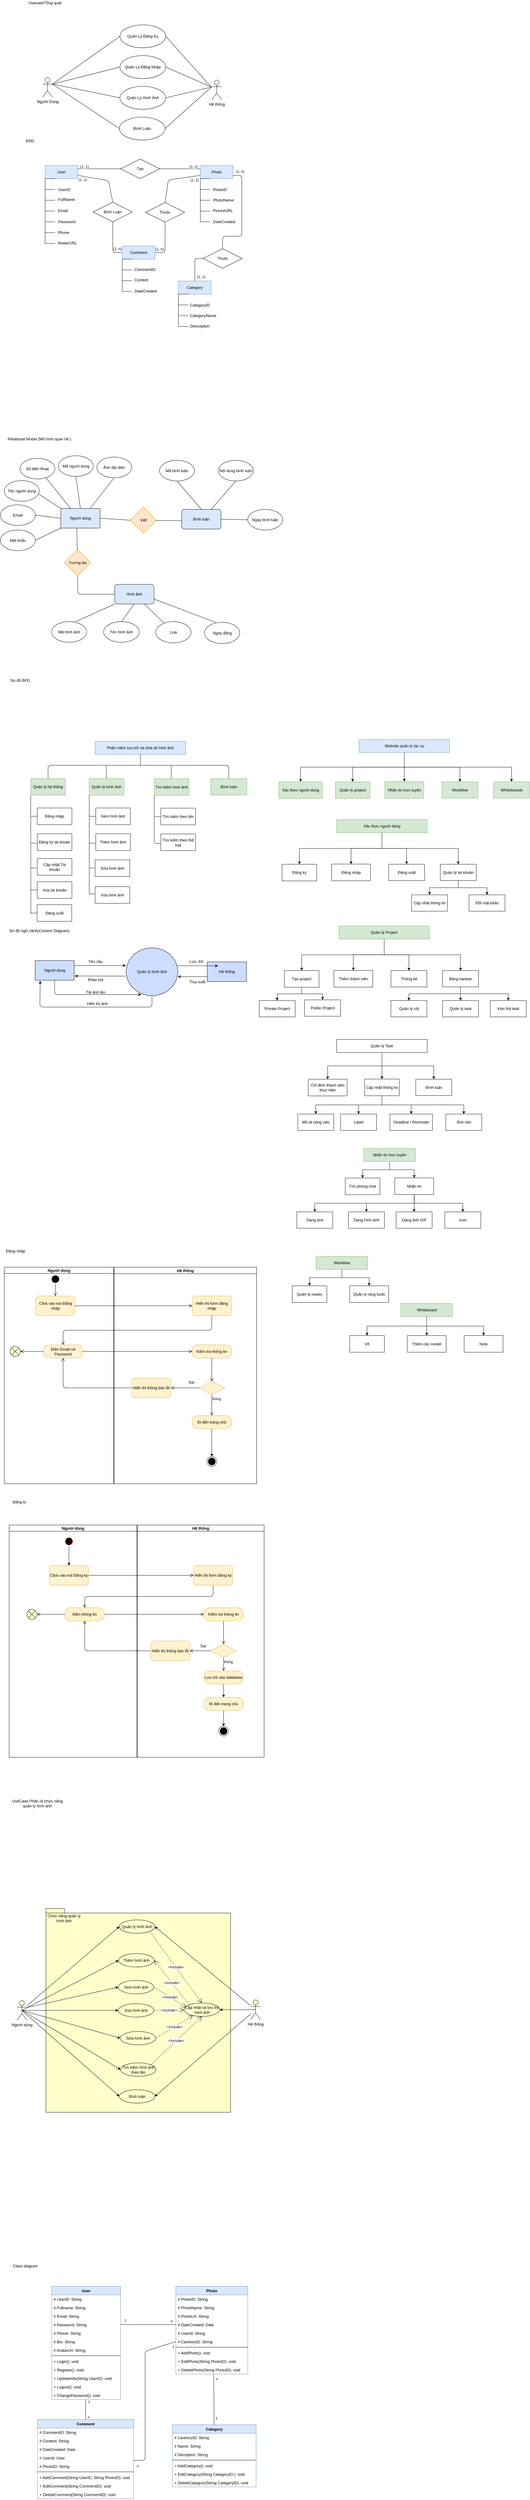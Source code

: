 <mxfile version="18.0.4" type="github">
  <diagram id="1OZ0fzqCseCf3csZvTV9" name="Page-1">
    <mxGraphModel dx="1426" dy="864" grid="0" gridSize="10" guides="1" tooltips="1" connect="1" arrows="1" fold="1" page="1" pageScale="1" pageWidth="827" pageHeight="1169" background="#ffffff" math="0" shadow="0">
      <root>
        <mxCell id="0" />
        <mxCell id="1" parent="0" />
        <mxCell id="WL56E5WNC0mjnMsQFO7s-23" value="User" style="whiteSpace=wrap;html=1;align=center;startSize=26;fillColor=#dae8fc;strokeColor=#6c8ebf;" parent="1" vertex="1">
          <mxGeometry x="137" y="630" width="100" height="40" as="geometry" />
        </mxCell>
        <mxCell id="WL56E5WNC0mjnMsQFO7s-30" value="" style="html=1;dashed=0;whitespace=wrap;shape=partialRectangle;right=0;startSize=26;fillColor=#ffffff;gradientColor=none;" parent="1" vertex="1">
          <mxGeometry x="137" y="670" width="30" height="33" as="geometry" />
        </mxCell>
        <mxCell id="WL56E5WNC0mjnMsQFO7s-41" value="UserID" style="text;html=1;resizable=0;autosize=1;align=center;verticalAlign=middle;points=[];fillColor=none;strokeColor=none;startSize=26;fontSize=12;" parent="1" vertex="1">
          <mxGeometry x="171" y="695" width="48" height="18" as="geometry" />
        </mxCell>
        <mxCell id="WL56E5WNC0mjnMsQFO7s-42" value="" style="html=1;dashed=0;whitespace=wrap;shape=partialRectangle;right=0;startSize=26;fillColor=#ffffff;gradientColor=none;" parent="1" vertex="1">
          <mxGeometry x="137" y="703" width="30" height="33" as="geometry" />
        </mxCell>
        <mxCell id="WL56E5WNC0mjnMsQFO7s-43" value="FullName" style="text;html=1;resizable=0;autosize=1;align=center;verticalAlign=middle;points=[];fillColor=none;strokeColor=none;startSize=26;fontSize=12;" parent="1" vertex="1">
          <mxGeometry x="171" y="725" width="61" height="18" as="geometry" />
        </mxCell>
        <mxCell id="WL56E5WNC0mjnMsQFO7s-44" value="" style="html=1;dashed=0;whitespace=wrap;shape=partialRectangle;right=0;startSize=26;fillColor=#ffffff;gradientColor=none;" parent="1" vertex="1">
          <mxGeometry x="137" y="736" width="30" height="33" as="geometry" />
        </mxCell>
        <mxCell id="WL56E5WNC0mjnMsQFO7s-45" value="Email" style="text;html=1;resizable=0;autosize=1;align=center;verticalAlign=middle;points=[];fillColor=none;strokeColor=none;startSize=26;fontSize=12;" parent="1" vertex="1">
          <mxGeometry x="171" y="759" width="40" height="18" as="geometry" />
        </mxCell>
        <mxCell id="WL56E5WNC0mjnMsQFO7s-46" value="" style="html=1;dashed=0;whitespace=wrap;shape=partialRectangle;right=0;startSize=26;fillColor=#ffffff;gradientColor=none;" parent="1" vertex="1">
          <mxGeometry x="137" y="769" width="30" height="33" as="geometry" />
        </mxCell>
        <mxCell id="WL56E5WNC0mjnMsQFO7s-47" value="Password" style="text;html=1;resizable=0;autosize=1;align=center;verticalAlign=middle;points=[];fillColor=none;strokeColor=none;startSize=26;fontSize=12;" parent="1" vertex="1">
          <mxGeometry x="171" y="793" width="63" height="18" as="geometry" />
        </mxCell>
        <mxCell id="WL56E5WNC0mjnMsQFO7s-49" value="" style="html=1;dashed=0;whitespace=wrap;shape=partialRectangle;right=0;startSize=26;fillColor=#ffffff;gradientColor=none;" parent="1" vertex="1">
          <mxGeometry x="137" y="802" width="30" height="33" as="geometry" />
        </mxCell>
        <mxCell id="WL56E5WNC0mjnMsQFO7s-50" value="Phone" style="text;html=1;resizable=0;autosize=1;align=center;verticalAlign=middle;points=[];fillColor=none;strokeColor=none;startSize=26;fontSize=12;" parent="1" vertex="1">
          <mxGeometry x="171" y="826" width="44" height="18" as="geometry" />
        </mxCell>
        <mxCell id="WL56E5WNC0mjnMsQFO7s-51" value="" style="html=1;dashed=0;whitespace=wrap;shape=partialRectangle;right=0;startSize=26;fillColor=#ffffff;gradientColor=none;" parent="1" vertex="1">
          <mxGeometry x="137" y="835" width="30" height="33" as="geometry" />
        </mxCell>
        <mxCell id="WL56E5WNC0mjnMsQFO7s-52" value="AvatarURL" style="text;html=1;resizable=0;autosize=1;align=center;verticalAlign=middle;points=[];fillColor=none;strokeColor=none;startSize=26;fontSize=12;" parent="1" vertex="1">
          <mxGeometry x="171" y="858" width="68" height="18" as="geometry" />
        </mxCell>
        <mxCell id="WL56E5WNC0mjnMsQFO7s-55" value="Photo" style="whiteSpace=wrap;html=1;align=center;startSize=26;fillColor=#dae8fc;strokeColor=#6c8ebf;" parent="1" vertex="1">
          <mxGeometry x="612" y="630" width="100" height="40" as="geometry" />
        </mxCell>
        <mxCell id="WL56E5WNC0mjnMsQFO7s-56" value="" style="html=1;dashed=0;whitespace=wrap;shape=partialRectangle;right=0;startSize=26;fillColor=#ffffff;gradientColor=none;" parent="1" vertex="1">
          <mxGeometry x="612" y="670" width="30" height="33" as="geometry" />
        </mxCell>
        <mxCell id="WL56E5WNC0mjnMsQFO7s-57" value="PhotoID" style="text;html=1;resizable=0;autosize=1;align=center;verticalAlign=middle;points=[];fillColor=none;strokeColor=none;startSize=26;fontSize=12;" parent="1" vertex="1">
          <mxGeometry x="644" y="695" width="53" height="18" as="geometry" />
        </mxCell>
        <mxCell id="WL56E5WNC0mjnMsQFO7s-58" value="" style="html=1;dashed=0;whitespace=wrap;shape=partialRectangle;right=0;startSize=26;fillColor=#ffffff;gradientColor=none;" parent="1" vertex="1">
          <mxGeometry x="612" y="703" width="30" height="33" as="geometry" />
        </mxCell>
        <mxCell id="WL56E5WNC0mjnMsQFO7s-59" value="PhotoName" style="text;html=1;resizable=0;autosize=1;align=center;verticalAlign=middle;points=[];fillColor=none;strokeColor=none;startSize=26;fontSize=12;" parent="1" vertex="1">
          <mxGeometry x="645" y="727" width="73" height="18" as="geometry" />
        </mxCell>
        <mxCell id="WL56E5WNC0mjnMsQFO7s-60" value="" style="html=1;dashed=0;whitespace=wrap;shape=partialRectangle;right=0;startSize=26;fillColor=#ffffff;gradientColor=none;" parent="1" vertex="1">
          <mxGeometry x="612" y="736" width="30" height="33" as="geometry" />
        </mxCell>
        <mxCell id="WL56E5WNC0mjnMsQFO7s-61" value="PictureURL" style="text;html=1;resizable=0;autosize=1;align=center;verticalAlign=middle;points=[];fillColor=none;strokeColor=none;startSize=26;fontSize=12;" parent="1" vertex="1">
          <mxGeometry x="644" y="759" width="72" height="18" as="geometry" />
        </mxCell>
        <mxCell id="WL56E5WNC0mjnMsQFO7s-62" value="" style="html=1;dashed=0;whitespace=wrap;shape=partialRectangle;right=0;startSize=26;fillColor=#ffffff;gradientColor=none;" parent="1" vertex="1">
          <mxGeometry x="612" y="769" width="30" height="33" as="geometry" />
        </mxCell>
        <mxCell id="WL56E5WNC0mjnMsQFO7s-63" value="&lt;span style=&quot;text-align: left&quot;&gt;DateCreated&lt;/span&gt;" style="text;html=1;resizable=0;autosize=1;align=center;verticalAlign=middle;points=[];fillColor=none;strokeColor=none;startSize=26;fontSize=12;" parent="1" vertex="1">
          <mxGeometry x="645" y="793" width="78" height="18" as="geometry" />
        </mxCell>
        <mxCell id="WL56E5WNC0mjnMsQFO7s-68" value="&lt;span&gt;Category&lt;/span&gt;" style="whiteSpace=wrap;html=1;align=center;startSize=26;fillColor=#dae8fc;strokeColor=#6c8ebf;" parent="1" vertex="1">
          <mxGeometry x="545" y="983" width="100" height="40" as="geometry" />
        </mxCell>
        <mxCell id="WL56E5WNC0mjnMsQFO7s-69" value="" style="html=1;dashed=0;whitespace=wrap;shape=partialRectangle;right=0;startSize=26;fillColor=#ffffff;gradientColor=none;" parent="1" vertex="1">
          <mxGeometry x="545" y="1023" width="30" height="33" as="geometry" />
        </mxCell>
        <mxCell id="WL56E5WNC0mjnMsQFO7s-70" value="CategoryID" style="text;html=1;resizable=0;autosize=1;align=center;verticalAlign=middle;points=[];fillColor=none;strokeColor=none;startSize=26;fontSize=12;" parent="1" vertex="1">
          <mxGeometry x="574" y="1048" width="71" height="18" as="geometry" />
        </mxCell>
        <mxCell id="WL56E5WNC0mjnMsQFO7s-71" value="" style="html=1;dashed=0;whitespace=wrap;shape=partialRectangle;right=0;startSize=26;fillColor=#ffffff;gradientColor=none;" parent="1" vertex="1">
          <mxGeometry x="545" y="1056" width="30" height="33" as="geometry" />
        </mxCell>
        <mxCell id="WL56E5WNC0mjnMsQFO7s-72" value="CategoryName" style="text;html=1;resizable=0;autosize=1;align=center;verticalAlign=middle;points=[];fillColor=none;strokeColor=none;startSize=26;fontSize=12;" parent="1" vertex="1">
          <mxGeometry x="574" y="1080" width="91" height="18" as="geometry" />
        </mxCell>
        <mxCell id="WL56E5WNC0mjnMsQFO7s-73" value="" style="html=1;dashed=0;whitespace=wrap;shape=partialRectangle;right=0;startSize=26;fillColor=#ffffff;gradientColor=none;" parent="1" vertex="1">
          <mxGeometry x="545" y="1089" width="30" height="33" as="geometry" />
        </mxCell>
        <mxCell id="WL56E5WNC0mjnMsQFO7s-74" value="Description" style="text;html=1;resizable=0;autosize=1;align=center;verticalAlign=middle;points=[];fillColor=none;strokeColor=none;startSize=26;fontSize=12;" parent="1" vertex="1">
          <mxGeometry x="575" y="1112" width="70" height="18" as="geometry" />
        </mxCell>
        <mxCell id="WL56E5WNC0mjnMsQFO7s-81" value="Comment" style="whiteSpace=wrap;html=1;align=center;startSize=26;fillColor=#dae8fc;strokeColor=#6c8ebf;" parent="1" vertex="1">
          <mxGeometry x="373" y="876" width="100" height="40" as="geometry" />
        </mxCell>
        <mxCell id="WL56E5WNC0mjnMsQFO7s-82" value="" style="html=1;dashed=0;whitespace=wrap;shape=partialRectangle;right=0;startSize=26;fillColor=#ffffff;gradientColor=none;" parent="1" vertex="1">
          <mxGeometry x="373" y="916" width="30" height="33" as="geometry" />
        </mxCell>
        <mxCell id="WL56E5WNC0mjnMsQFO7s-83" value="CommentID" style="text;html=1;resizable=0;autosize=1;align=center;verticalAlign=middle;points=[];fillColor=none;strokeColor=none;startSize=26;fontSize=12;" parent="1" vertex="1">
          <mxGeometry x="405" y="939" width="74" height="18" as="geometry" />
        </mxCell>
        <mxCell id="WL56E5WNC0mjnMsQFO7s-84" value="" style="html=1;dashed=0;whitespace=wrap;shape=partialRectangle;right=0;startSize=26;fillColor=#ffffff;gradientColor=none;" parent="1" vertex="1">
          <mxGeometry x="373" y="949" width="30" height="33" as="geometry" />
        </mxCell>
        <mxCell id="WL56E5WNC0mjnMsQFO7s-85" value="Content" style="text;html=1;resizable=0;autosize=1;align=center;verticalAlign=middle;points=[];fillColor=none;strokeColor=none;startSize=26;fontSize=12;" parent="1" vertex="1">
          <mxGeometry x="405" y="970.5" width="52" height="18" as="geometry" />
        </mxCell>
        <mxCell id="WL56E5WNC0mjnMsQFO7s-86" value="" style="html=1;dashed=0;whitespace=wrap;shape=partialRectangle;right=0;startSize=26;fillColor=#ffffff;gradientColor=none;" parent="1" vertex="1">
          <mxGeometry x="373" y="982" width="30" height="33" as="geometry" />
        </mxCell>
        <mxCell id="WL56E5WNC0mjnMsQFO7s-87" value="&lt;span style=&quot;text-align: left&quot;&gt;DateCreated&lt;/span&gt;" style="text;html=1;resizable=0;autosize=1;align=center;verticalAlign=middle;points=[];fillColor=none;strokeColor=none;startSize=26;fontSize=12;" parent="1" vertex="1">
          <mxGeometry x="405" y="1005" width="78" height="18" as="geometry" />
        </mxCell>
        <mxCell id="WL56E5WNC0mjnMsQFO7s-94" value="Tạo" style="shape=rhombus;perimeter=rhombusPerimeter;whiteSpace=wrap;html=1;align=center;startSize=26;fillColor=#ffffff;gradientColor=none;" parent="1" vertex="1">
          <mxGeometry x="368" y="610" width="120" height="60" as="geometry" />
        </mxCell>
        <mxCell id="WL56E5WNC0mjnMsQFO7s-96" value="" style="endArrow=none;html=1;labelBackgroundColor=#ffffff;fontSize=12;align=center;exitX=1;exitY=0.25;exitDx=0;exitDy=0;entryX=0;entryY=0.5;entryDx=0;entryDy=0;" parent="1" source="WL56E5WNC0mjnMsQFO7s-23" target="WL56E5WNC0mjnMsQFO7s-94" edge="1">
          <mxGeometry width="50" height="50" relative="1" as="geometry">
            <mxPoint x="380" y="667" as="sourcePoint" />
            <mxPoint x="430" y="617" as="targetPoint" />
          </mxGeometry>
        </mxCell>
        <mxCell id="ReMjWHnb7Xn00WL2P8cr-41" value="(1, 1)" style="edgeLabel;html=1;align=center;verticalAlign=middle;resizable=0;points=[];" parent="WL56E5WNC0mjnMsQFO7s-96" vertex="1" connectable="0">
          <mxGeometry x="-0.809" y="1" relative="1" as="geometry">
            <mxPoint x="7.5" y="-6" as="offset" />
          </mxGeometry>
        </mxCell>
        <mxCell id="WL56E5WNC0mjnMsQFO7s-97" value="" style="endArrow=none;html=1;labelBackgroundColor=#ffffff;fontSize=12;align=center;entryX=0;entryY=0.25;entryDx=0;entryDy=0;exitX=1;exitY=0.5;exitDx=0;exitDy=0;" parent="1" source="WL56E5WNC0mjnMsQFO7s-94" target="WL56E5WNC0mjnMsQFO7s-55" edge="1">
          <mxGeometry width="50" height="50" relative="1" as="geometry">
            <mxPoint x="380" y="667" as="sourcePoint" />
            <mxPoint x="430" y="617" as="targetPoint" />
          </mxGeometry>
        </mxCell>
        <mxCell id="ReMjWHnb7Xn00WL2P8cr-42" value="(1, n)" style="edgeLabel;html=1;align=center;verticalAlign=middle;resizable=0;points=[];" parent="WL56E5WNC0mjnMsQFO7s-97" vertex="1" connectable="0">
          <mxGeometry x="0.75" y="-3" relative="1" as="geometry">
            <mxPoint x="-5.5" y="-10" as="offset" />
          </mxGeometry>
        </mxCell>
        <mxCell id="WL56E5WNC0mjnMsQFO7s-98" value="Thuộc" style="shape=rhombus;perimeter=rhombusPerimeter;whiteSpace=wrap;html=1;align=center;startSize=26;fillColor=#ffffff;gradientColor=none;" parent="1" vertex="1">
          <mxGeometry x="620" y="884" width="120" height="60" as="geometry" />
        </mxCell>
        <mxCell id="WL56E5WNC0mjnMsQFO7s-99" value="" style="endArrow=none;html=1;labelBackgroundColor=#ffffff;fontSize=12;align=center;exitX=0.5;exitY=0;exitDx=0;exitDy=0;entryX=0;entryY=0.5;entryDx=0;entryDy=0;" parent="1" source="WL56E5WNC0mjnMsQFO7s-68" target="WL56E5WNC0mjnMsQFO7s-98" edge="1">
          <mxGeometry width="50" height="50" relative="1" as="geometry">
            <mxPoint x="445" y="914" as="sourcePoint" />
            <mxPoint x="638" y="881" as="targetPoint" />
            <Array as="points">
              <mxPoint x="595" y="914" />
            </Array>
          </mxGeometry>
        </mxCell>
        <mxCell id="WL56E5WNC0mjnMsQFO7s-100" value="" style="endArrow=none;html=1;labelBackgroundColor=#ffffff;fontSize=12;align=center;entryX=1;entryY=0.75;entryDx=0;entryDy=0;exitX=0.5;exitY=0;exitDx=0;exitDy=0;" parent="1" source="WL56E5WNC0mjnMsQFO7s-98" target="WL56E5WNC0mjnMsQFO7s-55" edge="1">
          <mxGeometry width="50" height="50" relative="1" as="geometry">
            <mxPoint x="445" y="873" as="sourcePoint" />
            <mxPoint x="609" y="856" as="targetPoint" />
            <Array as="points">
              <mxPoint x="680" y="846" />
              <mxPoint x="739" y="846" />
              <mxPoint x="739" y="660" />
            </Array>
          </mxGeometry>
        </mxCell>
        <mxCell id="WL56E5WNC0mjnMsQFO7s-102" value="Bình Luận" style="shape=rhombus;perimeter=rhombusPerimeter;whiteSpace=wrap;html=1;align=center;startSize=26;fillColor=#ffffff;gradientColor=none;" parent="1" vertex="1">
          <mxGeometry x="284" y="742" width="120" height="60" as="geometry" />
        </mxCell>
        <mxCell id="WL56E5WNC0mjnMsQFO7s-103" value="" style="endArrow=none;html=1;labelBackgroundColor=#ffffff;fontSize=12;align=center;exitX=1;exitY=0.75;exitDx=0;exitDy=0;entryX=0.5;entryY=0;entryDx=0;entryDy=0;" parent="1" source="WL56E5WNC0mjnMsQFO7s-23" target="WL56E5WNC0mjnMsQFO7s-102" edge="1">
          <mxGeometry width="50" height="50" relative="1" as="geometry">
            <mxPoint x="247" y="660" as="sourcePoint" />
            <mxPoint x="371" y="660" as="targetPoint" />
            <Array as="points">
              <mxPoint x="331" y="676" />
            </Array>
          </mxGeometry>
        </mxCell>
        <mxCell id="ReMjWHnb7Xn00WL2P8cr-43" value="(1, 1)" style="edgeLabel;html=1;align=center;verticalAlign=middle;resizable=0;points=[];" parent="WL56E5WNC0mjnMsQFO7s-103" vertex="1" connectable="0">
          <mxGeometry x="-0.857" relative="1" as="geometry">
            <mxPoint x="3.67" y="10.99" as="offset" />
          </mxGeometry>
        </mxCell>
        <mxCell id="WL56E5WNC0mjnMsQFO7s-104" value="" style="endArrow=none;html=1;labelBackgroundColor=#ffffff;fontSize=12;align=center;entryX=0.5;entryY=1;entryDx=0;entryDy=0;exitX=0;exitY=0.5;exitDx=0;exitDy=0;" parent="1" source="WL56E5WNC0mjnMsQFO7s-81" target="WL56E5WNC0mjnMsQFO7s-102" edge="1">
          <mxGeometry width="50" height="50" relative="1" as="geometry">
            <mxPoint x="380" y="917" as="sourcePoint" />
            <mxPoint x="430" y="867" as="targetPoint" />
            <Array as="points">
              <mxPoint x="344" y="896" />
            </Array>
          </mxGeometry>
        </mxCell>
        <mxCell id="WL56E5WNC0mjnMsQFO7s-105" value="Thuộc" style="shape=rhombus;perimeter=rhombusPerimeter;whiteSpace=wrap;html=1;align=center;startSize=26;fillColor=#ffffff;gradientColor=none;" parent="1" vertex="1">
          <mxGeometry x="444" y="743" width="120" height="60" as="geometry" />
        </mxCell>
        <mxCell id="WL56E5WNC0mjnMsQFO7s-106" value="" style="endArrow=none;html=1;labelBackgroundColor=#ffffff;fontSize=12;align=center;entryX=0;entryY=0.75;entryDx=0;entryDy=0;exitX=0.5;exitY=0;exitDx=0;exitDy=0;" parent="1" source="WL56E5WNC0mjnMsQFO7s-105" target="WL56E5WNC0mjnMsQFO7s-55" edge="1">
          <mxGeometry width="50" height="50" relative="1" as="geometry">
            <mxPoint x="380" y="834" as="sourcePoint" />
            <mxPoint x="430" y="784" as="targetPoint" />
            <Array as="points">
              <mxPoint x="514" y="674" />
            </Array>
          </mxGeometry>
        </mxCell>
        <mxCell id="WL56E5WNC0mjnMsQFO7s-107" value="" style="endArrow=none;html=1;labelBackgroundColor=#ffffff;fontSize=12;align=center;entryX=0.5;entryY=1;entryDx=0;entryDy=0;exitX=1;exitY=0.5;exitDx=0;exitDy=0;" parent="1" source="WL56E5WNC0mjnMsQFO7s-81" target="WL56E5WNC0mjnMsQFO7s-105" edge="1">
          <mxGeometry width="50" height="50" relative="1" as="geometry">
            <mxPoint x="380" y="834" as="sourcePoint" />
            <mxPoint x="430" y="784" as="targetPoint" />
            <Array as="points">
              <mxPoint x="504" y="896" />
            </Array>
          </mxGeometry>
        </mxCell>
        <mxCell id="WL56E5WNC0mjnMsQFO7s-110" value="Người Dùng" style="shape=umlActor;verticalLabelPosition=bottom;verticalAlign=top;html=1;startSize=26;fillColor=#ffffff;gradientColor=none;fontSize=12;" parent="1" vertex="1">
          <mxGeometry x="129.5" y="361" width="30" height="60" as="geometry" />
        </mxCell>
        <mxCell id="WL56E5WNC0mjnMsQFO7s-114" value="Hệ thống" style="shape=umlActor;verticalLabelPosition=bottom;verticalAlign=top;html=1;startSize=26;fillColor=#ffffff;gradientColor=none;fontSize=12;" parent="1" vertex="1">
          <mxGeometry x="647" y="369" width="30" height="60" as="geometry" />
        </mxCell>
        <mxCell id="WL56E5WNC0mjnMsQFO7s-115" value="Quản Lý Đăng Ký" style="ellipse;whiteSpace=wrap;html=1;startSize=26;fillColor=#ffffff;gradientColor=none;fontSize=12;" parent="1" vertex="1">
          <mxGeometry x="366" y="200" width="140" height="70" as="geometry" />
        </mxCell>
        <mxCell id="WL56E5WNC0mjnMsQFO7s-116" value="Quản Lý Đăng Nhập" style="ellipse;whiteSpace=wrap;html=1;startSize=26;fillColor=#ffffff;gradientColor=none;fontSize=12;" parent="1" vertex="1">
          <mxGeometry x="366" y="294" width="140" height="70" as="geometry" />
        </mxCell>
        <mxCell id="WL56E5WNC0mjnMsQFO7s-117" value="Quản Lý Hình Ảnh" style="ellipse;whiteSpace=wrap;html=1;startSize=26;fillColor=#ffffff;gradientColor=none;fontSize=12;" parent="1" vertex="1">
          <mxGeometry x="366" y="388" width="140" height="70" as="geometry" />
        </mxCell>
        <mxCell id="WL56E5WNC0mjnMsQFO7s-118" value="Bình Luận" style="ellipse;whiteSpace=wrap;html=1;startSize=26;fillColor=#ffffff;gradientColor=none;fontSize=12;" parent="1" vertex="1">
          <mxGeometry x="364" y="482" width="140" height="70" as="geometry" />
        </mxCell>
        <mxCell id="WL56E5WNC0mjnMsQFO7s-120" value="User" style="swimlane;fontStyle=1;align=center;verticalAlign=top;childLayout=stackLayout;horizontal=1;startSize=26;horizontalStack=0;resizeParent=1;resizeParentMax=0;resizeLast=0;collapsible=1;marginBottom=0;fillColor=#dae8fc;fontSize=12;strokeColor=#6c8ebf;" parent="1" vertex="1">
          <mxGeometry x="157" y="7112" width="211" height="346" as="geometry">
            <mxRectangle x="65" y="458" width="53" height="26" as="alternateBounds" />
          </mxGeometry>
        </mxCell>
        <mxCell id="ReMjWHnb7Xn00WL2P8cr-53" value="# UserID: String" style="text;strokeColor=none;fillColor=none;align=left;verticalAlign=top;spacingLeft=4;spacingRight=4;overflow=hidden;rotatable=0;points=[[0,0.5],[1,0.5]];portConstraint=eastwest;" parent="WL56E5WNC0mjnMsQFO7s-120" vertex="1">
          <mxGeometry y="26" width="211" height="26" as="geometry" />
        </mxCell>
        <mxCell id="WL56E5WNC0mjnMsQFO7s-121" value="# Fullname: String" style="text;strokeColor=none;fillColor=none;align=left;verticalAlign=top;spacingLeft=4;spacingRight=4;overflow=hidden;rotatable=0;points=[[0,0.5],[1,0.5]];portConstraint=eastwest;" parent="WL56E5WNC0mjnMsQFO7s-120" vertex="1">
          <mxGeometry y="52" width="211" height="26" as="geometry" />
        </mxCell>
        <mxCell id="WL56E5WNC0mjnMsQFO7s-125" value="# Email: String" style="text;strokeColor=none;fillColor=none;align=left;verticalAlign=top;spacingLeft=4;spacingRight=4;overflow=hidden;rotatable=0;points=[[0,0.5],[1,0.5]];portConstraint=eastwest;" parent="WL56E5WNC0mjnMsQFO7s-120" vertex="1">
          <mxGeometry y="78" width="211" height="26" as="geometry" />
        </mxCell>
        <mxCell id="WL56E5WNC0mjnMsQFO7s-126" value="# Password: String" style="text;strokeColor=none;fillColor=none;align=left;verticalAlign=top;spacingLeft=4;spacingRight=4;overflow=hidden;rotatable=0;points=[[0,0.5],[1,0.5]];portConstraint=eastwest;" parent="WL56E5WNC0mjnMsQFO7s-120" vertex="1">
          <mxGeometry y="104" width="211" height="26" as="geometry" />
        </mxCell>
        <mxCell id="WL56E5WNC0mjnMsQFO7s-127" value="# Phone: String" style="text;strokeColor=none;fillColor=none;align=left;verticalAlign=top;spacingLeft=4;spacingRight=4;overflow=hidden;rotatable=0;points=[[0,0.5],[1,0.5]];portConstraint=eastwest;" parent="WL56E5WNC0mjnMsQFO7s-120" vertex="1">
          <mxGeometry y="130" width="211" height="26" as="geometry" />
        </mxCell>
        <mxCell id="WL56E5WNC0mjnMsQFO7s-128" value="# Bio: String" style="text;strokeColor=none;fillColor=none;align=left;verticalAlign=top;spacingLeft=4;spacingRight=4;overflow=hidden;rotatable=0;points=[[0,0.5],[1,0.5]];portConstraint=eastwest;" parent="WL56E5WNC0mjnMsQFO7s-120" vertex="1">
          <mxGeometry y="156" width="211" height="26" as="geometry" />
        </mxCell>
        <mxCell id="WL56E5WNC0mjnMsQFO7s-129" value="# AvatarUrl: String" style="text;strokeColor=none;fillColor=none;align=left;verticalAlign=top;spacingLeft=4;spacingRight=4;overflow=hidden;rotatable=0;points=[[0,0.5],[1,0.5]];portConstraint=eastwest;" parent="WL56E5WNC0mjnMsQFO7s-120" vertex="1">
          <mxGeometry y="182" width="211" height="26" as="geometry" />
        </mxCell>
        <mxCell id="WL56E5WNC0mjnMsQFO7s-122" value="" style="line;strokeWidth=1;fillColor=none;align=left;verticalAlign=middle;spacingTop=-1;spacingLeft=3;spacingRight=3;rotatable=0;labelPosition=right;points=[];portConstraint=eastwest;" parent="WL56E5WNC0mjnMsQFO7s-120" vertex="1">
          <mxGeometry y="208" width="211" height="8" as="geometry" />
        </mxCell>
        <mxCell id="WL56E5WNC0mjnMsQFO7s-123" value="+ Login(): void" style="text;strokeColor=none;fillColor=none;align=left;verticalAlign=top;spacingLeft=4;spacingRight=4;overflow=hidden;rotatable=0;points=[[0,0.5],[1,0.5]];portConstraint=eastwest;" parent="WL56E5WNC0mjnMsQFO7s-120" vertex="1">
          <mxGeometry y="216" width="211" height="26" as="geometry" />
        </mxCell>
        <mxCell id="WL56E5WNC0mjnMsQFO7s-130" value="+ Register(): void" style="text;strokeColor=none;fillColor=none;align=left;verticalAlign=top;spacingLeft=4;spacingRight=4;overflow=hidden;rotatable=0;points=[[0,0.5],[1,0.5]];portConstraint=eastwest;" parent="WL56E5WNC0mjnMsQFO7s-120" vertex="1">
          <mxGeometry y="242" width="211" height="26" as="geometry" />
        </mxCell>
        <mxCell id="WL56E5WNC0mjnMsQFO7s-131" value="+ UpdateInfo(String UserID): void" style="text;strokeColor=none;fillColor=none;align=left;verticalAlign=top;spacingLeft=4;spacingRight=4;overflow=hidden;rotatable=0;points=[[0,0.5],[1,0.5]];portConstraint=eastwest;" parent="WL56E5WNC0mjnMsQFO7s-120" vertex="1">
          <mxGeometry y="268" width="211" height="26" as="geometry" />
        </mxCell>
        <mxCell id="pRK5wgSLd5WfmLrCtnuf-2" value="+ Logout(): void" style="text;strokeColor=none;fillColor=none;align=left;verticalAlign=top;spacingLeft=4;spacingRight=4;overflow=hidden;rotatable=0;points=[[0,0.5],[1,0.5]];portConstraint=eastwest;" parent="WL56E5WNC0mjnMsQFO7s-120" vertex="1">
          <mxGeometry y="294" width="211" height="26" as="geometry" />
        </mxCell>
        <mxCell id="ReMjWHnb7Xn00WL2P8cr-58" value="+ ChangePassword(): void" style="text;strokeColor=none;fillColor=none;align=left;verticalAlign=top;spacingLeft=4;spacingRight=4;overflow=hidden;rotatable=0;points=[[0,0.5],[1,0.5]];portConstraint=eastwest;" parent="WL56E5WNC0mjnMsQFO7s-120" vertex="1">
          <mxGeometry y="320" width="211" height="26" as="geometry" />
        </mxCell>
        <mxCell id="WL56E5WNC0mjnMsQFO7s-132" value="Photo" style="swimlane;fontStyle=1;align=center;verticalAlign=top;childLayout=stackLayout;horizontal=1;startSize=26;horizontalStack=0;resizeParent=1;resizeParentMax=0;resizeLast=0;collapsible=1;marginBottom=0;fillColor=#dae8fc;fontSize=12;strokeColor=#6c8ebf;" parent="1" vertex="1">
          <mxGeometry x="537" y="7112" width="220" height="268" as="geometry">
            <mxRectangle x="65" y="458" width="53" height="26" as="alternateBounds" />
          </mxGeometry>
        </mxCell>
        <mxCell id="WL56E5WNC0mjnMsQFO7s-133" value="# PhotoID: String" style="text;fillColor=none;align=left;verticalAlign=top;spacingLeft=4;spacingRight=4;overflow=hidden;rotatable=0;points=[[0,0.5],[1,0.5]];portConstraint=eastwest;" parent="WL56E5WNC0mjnMsQFO7s-132" vertex="1">
          <mxGeometry y="26" width="220" height="26" as="geometry" />
        </mxCell>
        <mxCell id="WL56E5WNC0mjnMsQFO7s-134" value="# PhotoName: String" style="text;strokeColor=none;fillColor=none;align=left;verticalAlign=top;spacingLeft=4;spacingRight=4;overflow=hidden;rotatable=0;points=[[0,0.5],[1,0.5]];portConstraint=eastwest;" parent="WL56E5WNC0mjnMsQFO7s-132" vertex="1">
          <mxGeometry y="52" width="220" height="26" as="geometry" />
        </mxCell>
        <mxCell id="WL56E5WNC0mjnMsQFO7s-135" value="# PhotoUrl: String" style="text;strokeColor=none;fillColor=none;align=left;verticalAlign=top;spacingLeft=4;spacingRight=4;overflow=hidden;rotatable=0;points=[[0,0.5],[1,0.5]];portConstraint=eastwest;" parent="WL56E5WNC0mjnMsQFO7s-132" vertex="1">
          <mxGeometry y="78" width="220" height="26" as="geometry" />
        </mxCell>
        <mxCell id="WL56E5WNC0mjnMsQFO7s-136" value="# DateCreated: Date" style="text;strokeColor=none;fillColor=none;align=left;verticalAlign=top;spacingLeft=4;spacingRight=4;overflow=hidden;rotatable=0;points=[[0,0.5],[1,0.5]];portConstraint=eastwest;" parent="WL56E5WNC0mjnMsQFO7s-132" vertex="1">
          <mxGeometry y="104" width="220" height="26" as="geometry" />
        </mxCell>
        <mxCell id="WL56E5WNC0mjnMsQFO7s-137" value="# UserId: String" style="text;strokeColor=none;fillColor=none;align=left;verticalAlign=top;spacingLeft=4;spacingRight=4;overflow=hidden;rotatable=0;points=[[0,0.5],[1,0.5]];portConstraint=eastwest;" parent="WL56E5WNC0mjnMsQFO7s-132" vertex="1">
          <mxGeometry y="130" width="220" height="26" as="geometry" />
        </mxCell>
        <mxCell id="WL56E5WNC0mjnMsQFO7s-165" value="# CaretoryID: String" style="text;strokeColor=none;fillColor=none;align=left;verticalAlign=top;spacingLeft=4;spacingRight=4;overflow=hidden;rotatable=0;points=[[0,0.5],[1,0.5]];portConstraint=eastwest;" parent="WL56E5WNC0mjnMsQFO7s-132" vertex="1">
          <mxGeometry y="156" width="220" height="26" as="geometry" />
        </mxCell>
        <mxCell id="WL56E5WNC0mjnMsQFO7s-139" value="" style="line;strokeWidth=1;fillColor=none;align=left;verticalAlign=middle;spacingTop=-1;spacingLeft=3;spacingRight=3;rotatable=0;labelPosition=right;points=[];portConstraint=eastwest;" parent="WL56E5WNC0mjnMsQFO7s-132" vertex="1">
          <mxGeometry y="182" width="220" height="8" as="geometry" />
        </mxCell>
        <mxCell id="WL56E5WNC0mjnMsQFO7s-140" value="+ AddPhoto(): void" style="text;strokeColor=none;fillColor=none;align=left;verticalAlign=top;spacingLeft=4;spacingRight=4;overflow=hidden;rotatable=0;points=[[0,0.5],[1,0.5]];portConstraint=eastwest;" parent="WL56E5WNC0mjnMsQFO7s-132" vertex="1">
          <mxGeometry y="190" width="220" height="26" as="geometry" />
        </mxCell>
        <mxCell id="WL56E5WNC0mjnMsQFO7s-141" value="+ EditPhoto(String PhotoID): void" style="text;strokeColor=none;fillColor=none;align=left;verticalAlign=top;spacingLeft=4;spacingRight=4;overflow=hidden;rotatable=0;points=[[0,0.5],[1,0.5]];portConstraint=eastwest;" parent="WL56E5WNC0mjnMsQFO7s-132" vertex="1">
          <mxGeometry y="216" width="220" height="26" as="geometry" />
        </mxCell>
        <mxCell id="WL56E5WNC0mjnMsQFO7s-142" value="+ DeletePhoto(String PhotoID): void" style="text;strokeColor=none;fillColor=none;align=left;verticalAlign=top;spacingLeft=4;spacingRight=4;overflow=hidden;rotatable=0;points=[[0,0.5],[1,0.5]];portConstraint=eastwest;" parent="WL56E5WNC0mjnMsQFO7s-132" vertex="1">
          <mxGeometry y="242" width="220" height="26" as="geometry" />
        </mxCell>
        <mxCell id="WL56E5WNC0mjnMsQFO7s-143" value="Comment" style="swimlane;fontStyle=1;align=center;verticalAlign=top;childLayout=stackLayout;horizontal=1;startSize=26;horizontalStack=0;resizeParent=1;resizeParentMax=0;resizeLast=0;collapsible=1;marginBottom=0;fillColor=#dae8fc;fontSize=12;strokeColor=#6c8ebf;" parent="1" vertex="1">
          <mxGeometry x="113.75" y="7519" width="293.75" height="242" as="geometry">
            <mxRectangle x="65" y="458" width="53" height="26" as="alternateBounds" />
          </mxGeometry>
        </mxCell>
        <mxCell id="WL56E5WNC0mjnMsQFO7s-144" value="# CommentID: String" style="text;strokeColor=none;fillColor=none;align=left;verticalAlign=top;spacingLeft=4;spacingRight=4;overflow=hidden;rotatable=0;points=[[0,0.5],[1,0.5]];portConstraint=eastwest;" parent="WL56E5WNC0mjnMsQFO7s-143" vertex="1">
          <mxGeometry y="26" width="293.75" height="26" as="geometry" />
        </mxCell>
        <mxCell id="WL56E5WNC0mjnMsQFO7s-145" value="# Content: String" style="text;strokeColor=none;fillColor=none;align=left;verticalAlign=top;spacingLeft=4;spacingRight=4;overflow=hidden;rotatable=0;points=[[0,0.5],[1,0.5]];portConstraint=eastwest;" parent="WL56E5WNC0mjnMsQFO7s-143" vertex="1">
          <mxGeometry y="52" width="293.75" height="26" as="geometry" />
        </mxCell>
        <mxCell id="WL56E5WNC0mjnMsQFO7s-147" value="# DateCreated: Date" style="text;strokeColor=none;fillColor=none;align=left;verticalAlign=top;spacingLeft=4;spacingRight=4;overflow=hidden;rotatable=0;points=[[0,0.5],[1,0.5]];portConstraint=eastwest;" parent="WL56E5WNC0mjnMsQFO7s-143" vertex="1">
          <mxGeometry y="78" width="293.75" height="26" as="geometry" />
        </mxCell>
        <mxCell id="WL56E5WNC0mjnMsQFO7s-148" value="# UserId: User" style="text;strokeColor=none;fillColor=none;align=left;verticalAlign=top;spacingLeft=4;spacingRight=4;overflow=hidden;rotatable=0;points=[[0,0.5],[1,0.5]];portConstraint=eastwest;" parent="WL56E5WNC0mjnMsQFO7s-143" vertex="1">
          <mxGeometry y="104" width="293.75" height="26" as="geometry" />
        </mxCell>
        <mxCell id="WL56E5WNC0mjnMsQFO7s-146" value="# PhotoID: String" style="text;strokeColor=none;fillColor=none;align=left;verticalAlign=top;spacingLeft=4;spacingRight=4;overflow=hidden;rotatable=0;points=[[0,0.5],[1,0.5]];portConstraint=eastwest;" parent="WL56E5WNC0mjnMsQFO7s-143" vertex="1">
          <mxGeometry y="130" width="293.75" height="26" as="geometry" />
        </mxCell>
        <mxCell id="WL56E5WNC0mjnMsQFO7s-149" value="" style="line;strokeWidth=1;fillColor=none;align=left;verticalAlign=middle;spacingTop=-1;spacingLeft=3;spacingRight=3;rotatable=0;labelPosition=right;points=[];portConstraint=eastwest;" parent="WL56E5WNC0mjnMsQFO7s-143" vertex="1">
          <mxGeometry y="156" width="293.75" height="8" as="geometry" />
        </mxCell>
        <mxCell id="WL56E5WNC0mjnMsQFO7s-151" value="+ AddComment(String UserID, String PhotoID): void" style="text;strokeColor=none;fillColor=none;align=left;verticalAlign=top;spacingLeft=4;spacingRight=4;overflow=hidden;rotatable=0;points=[[0,0.5],[1,0.5]];portConstraint=eastwest;" parent="WL56E5WNC0mjnMsQFO7s-143" vertex="1">
          <mxGeometry y="164" width="293.75" height="26" as="geometry" />
        </mxCell>
        <mxCell id="k80brB-KYHI7LlJDPjke-1" value="+ EditComment(String CommentID): void" style="text;strokeColor=none;fillColor=none;align=left;verticalAlign=top;spacingLeft=4;spacingRight=4;overflow=hidden;rotatable=0;points=[[0,0.5],[1,0.5]];portConstraint=eastwest;" parent="WL56E5WNC0mjnMsQFO7s-143" vertex="1">
          <mxGeometry y="190" width="293.75" height="26" as="geometry" />
        </mxCell>
        <mxCell id="k80brB-KYHI7LlJDPjke-2" value="+ DeleteComment(String CommentID): void" style="text;strokeColor=none;fillColor=none;align=left;verticalAlign=top;spacingLeft=4;spacingRight=4;overflow=hidden;rotatable=0;points=[[0,0.5],[1,0.5]];portConstraint=eastwest;" parent="WL56E5WNC0mjnMsQFO7s-143" vertex="1">
          <mxGeometry y="216" width="293.75" height="26" as="geometry" />
        </mxCell>
        <mxCell id="WL56E5WNC0mjnMsQFO7s-156" value="Category" style="swimlane;fontStyle=1;align=center;verticalAlign=top;childLayout=stackLayout;horizontal=1;startSize=26;horizontalStack=0;resizeParent=1;resizeParentMax=0;resizeLast=0;collapsible=1;marginBottom=0;fillColor=#dae8fc;fontSize=12;strokeColor=#6c8ebf;" parent="1" vertex="1">
          <mxGeometry x="526.5" y="7535" width="256" height="190" as="geometry">
            <mxRectangle x="65" y="458" width="53" height="26" as="alternateBounds" />
          </mxGeometry>
        </mxCell>
        <mxCell id="WL56E5WNC0mjnMsQFO7s-157" value="# CaretoryID: String" style="text;strokeColor=none;fillColor=none;align=left;verticalAlign=top;spacingLeft=4;spacingRight=4;overflow=hidden;rotatable=0;points=[[0,0.5],[1,0.5]];portConstraint=eastwest;" parent="WL56E5WNC0mjnMsQFO7s-156" vertex="1">
          <mxGeometry y="26" width="256" height="26" as="geometry" />
        </mxCell>
        <mxCell id="WL56E5WNC0mjnMsQFO7s-158" value="# Name: String" style="text;strokeColor=none;fillColor=none;align=left;verticalAlign=top;spacingLeft=4;spacingRight=4;overflow=hidden;rotatable=0;points=[[0,0.5],[1,0.5]];portConstraint=eastwest;" parent="WL56E5WNC0mjnMsQFO7s-156" vertex="1">
          <mxGeometry y="52" width="256" height="26" as="geometry" />
        </mxCell>
        <mxCell id="ReMjWHnb7Xn00WL2P8cr-52" value="# Decription: String" style="text;strokeColor=none;fillColor=none;align=left;verticalAlign=top;spacingLeft=4;spacingRight=4;overflow=hidden;rotatable=0;points=[[0,0.5],[1,0.5]];portConstraint=eastwest;" parent="WL56E5WNC0mjnMsQFO7s-156" vertex="1">
          <mxGeometry y="78" width="256" height="26" as="geometry" />
        </mxCell>
        <mxCell id="WL56E5WNC0mjnMsQFO7s-162" value="" style="line;strokeWidth=1;fillColor=none;align=left;verticalAlign=middle;spacingTop=-1;spacingLeft=3;spacingRight=3;rotatable=0;labelPosition=right;points=[];portConstraint=eastwest;" parent="WL56E5WNC0mjnMsQFO7s-156" vertex="1">
          <mxGeometry y="104" width="256" height="8" as="geometry" />
        </mxCell>
        <mxCell id="WL56E5WNC0mjnMsQFO7s-163" value="+ AddCategory(): void" style="text;strokeColor=none;fillColor=none;align=left;verticalAlign=top;spacingLeft=4;spacingRight=4;overflow=hidden;rotatable=0;points=[[0,0.5],[1,0.5]];portConstraint=eastwest;" parent="WL56E5WNC0mjnMsQFO7s-156" vertex="1">
          <mxGeometry y="112" width="256" height="26" as="geometry" />
        </mxCell>
        <mxCell id="k80brB-KYHI7LlJDPjke-3" value="+ EditCategory(String CategoryID ): void" style="text;strokeColor=none;fillColor=none;align=left;verticalAlign=top;spacingLeft=4;spacingRight=4;overflow=hidden;rotatable=0;points=[[0,0.5],[1,0.5]];portConstraint=eastwest;" parent="WL56E5WNC0mjnMsQFO7s-156" vertex="1">
          <mxGeometry y="138" width="256" height="26" as="geometry" />
        </mxCell>
        <mxCell id="k80brB-KYHI7LlJDPjke-4" value="+ DeleteCategory(String CategoryID): void" style="text;strokeColor=none;fillColor=none;align=left;verticalAlign=top;spacingLeft=4;spacingRight=4;overflow=hidden;rotatable=0;points=[[0,0.5],[1,0.5]];portConstraint=eastwest;" parent="WL56E5WNC0mjnMsQFO7s-156" vertex="1">
          <mxGeometry y="164" width="256" height="26" as="geometry" />
        </mxCell>
        <mxCell id="WL56E5WNC0mjnMsQFO7s-166" value="Phần mềm lưu trữ và chia sẻ hình ảnh" style="whiteSpace=wrap;html=1;align=center;startSize=26;fillColor=#dae8fc;fontSize=12;strokeColor=#6c8ebf;" parent="1" vertex="1">
          <mxGeometry x="290" y="2390" width="277" height="40" as="geometry" />
        </mxCell>
        <mxCell id="WL56E5WNC0mjnMsQFO7s-167" value="Đăng nhập" style="whiteSpace=wrap;html=1;align=center;startSize=26;fillColor=#ffffff;fontSize=12;" parent="1" vertex="1">
          <mxGeometry x="113" y="2593.5" width="106" height="51" as="geometry" />
        </mxCell>
        <mxCell id="WL56E5WNC0mjnMsQFO7s-171" value="Quản lý hệ thống" style="whiteSpace=wrap;html=1;align=center;startSize=26;fillColor=#d5e8d4;fontSize=12;strokeColor=#82b366;" parent="1" vertex="1">
          <mxGeometry x="93" y="2503.5" width="106" height="51" as="geometry" />
        </mxCell>
        <mxCell id="WL56E5WNC0mjnMsQFO7s-172" value="Đăng ký tài khoản" style="whiteSpace=wrap;html=1;align=center;startSize=26;fillColor=#ffffff;fontSize=12;" parent="1" vertex="1">
          <mxGeometry x="113" y="2672.5" width="106" height="51" as="geometry" />
        </mxCell>
        <mxCell id="WL56E5WNC0mjnMsQFO7s-173" value="Đăng xuất" style="whiteSpace=wrap;html=1;align=center;startSize=26;fillColor=#ffffff;fontSize=12;" parent="1" vertex="1">
          <mxGeometry x="112.5" y="2889" width="106" height="51" as="geometry" />
        </mxCell>
        <mxCell id="WL56E5WNC0mjnMsQFO7s-180" value="Bình luận" style="html=1;startSize=26;fillColor=#d5e8d4;fontSize=12;strokeColor=#82b366;" parent="1" vertex="1">
          <mxGeometry x="644" y="2504" width="110" height="50" as="geometry" />
        </mxCell>
        <mxCell id="WL56E5WNC0mjnMsQFO7s-190" value="" style="endArrow=none;html=1;labelBackgroundColor=#ffffff;fontSize=12;align=center;exitX=0.5;exitY=0;exitDx=0;exitDy=0;" parent="1" source="WL56E5WNC0mjnMsQFO7s-171" edge="1">
          <mxGeometry relative="1" as="geometry">
            <mxPoint x="305" y="2553" as="sourcePoint" />
            <mxPoint x="429" y="2463" as="targetPoint" />
            <Array as="points">
              <mxPoint x="146" y="2463" />
            </Array>
          </mxGeometry>
        </mxCell>
        <mxCell id="WL56E5WNC0mjnMsQFO7s-191" value="" style="endArrow=none;html=1;labelBackgroundColor=#ffffff;fontSize=12;align=center;" parent="1" source="WL56E5WNC0mjnMsQFO7s-206" edge="1">
          <mxGeometry relative="1" as="geometry">
            <mxPoint x="324" y="2504" as="sourcePoint" />
            <mxPoint x="324" y="2464" as="targetPoint" />
          </mxGeometry>
        </mxCell>
        <mxCell id="WL56E5WNC0mjnMsQFO7s-192" value="" style="endArrow=none;html=1;labelBackgroundColor=#ffffff;fontSize=12;align=center;entryX=0.5;entryY=0;entryDx=0;entryDy=0;" parent="1" edge="1">
          <mxGeometry relative="1" as="geometry">
            <mxPoint x="523" y="2464" as="sourcePoint" />
            <mxPoint x="523" y="2506" as="targetPoint" />
          </mxGeometry>
        </mxCell>
        <mxCell id="WL56E5WNC0mjnMsQFO7s-193" value="" style="endArrow=none;html=1;labelBackgroundColor=#ffffff;fontSize=12;align=center;entryX=0.5;entryY=0;entryDx=0;entryDy=0;" parent="1" target="WL56E5WNC0mjnMsQFO7s-180" edge="1">
          <mxGeometry relative="1" as="geometry">
            <mxPoint x="429" y="2463" as="sourcePoint" />
            <mxPoint x="465" y="2553" as="targetPoint" />
            <Array as="points">
              <mxPoint x="699" y="2463" />
            </Array>
          </mxGeometry>
        </mxCell>
        <mxCell id="WL56E5WNC0mjnMsQFO7s-194" value="" style="endArrow=none;html=1;labelBackgroundColor=#ffffff;fontSize=12;align=center;entryX=0.5;entryY=1;entryDx=0;entryDy=0;" parent="1" target="WL56E5WNC0mjnMsQFO7s-166" edge="1">
          <mxGeometry relative="1" as="geometry">
            <mxPoint x="429" y="2464" as="sourcePoint" />
            <mxPoint x="465" y="2553" as="targetPoint" />
          </mxGeometry>
        </mxCell>
        <mxCell id="WL56E5WNC0mjnMsQFO7s-195" value="" style="endArrow=none;html=1;labelBackgroundColor=#ffffff;fontSize=12;align=center;exitX=0;exitY=1;exitDx=0;exitDy=0;" parent="1" source="WL56E5WNC0mjnMsQFO7s-171" edge="1">
          <mxGeometry relative="1" as="geometry">
            <mxPoint x="188" y="2560" as="sourcePoint" />
            <mxPoint x="93.5" y="2917" as="targetPoint" />
          </mxGeometry>
        </mxCell>
        <mxCell id="WL56E5WNC0mjnMsQFO7s-196" value="" style="endArrow=none;html=1;labelBackgroundColor=#ffffff;fontSize=12;align=center;entryX=0;entryY=0.5;entryDx=0;entryDy=0;" parent="1" target="WL56E5WNC0mjnMsQFO7s-167" edge="1">
          <mxGeometry relative="1" as="geometry">
            <mxPoint x="94" y="2619" as="sourcePoint" />
            <mxPoint x="465" y="2553" as="targetPoint" />
          </mxGeometry>
        </mxCell>
        <mxCell id="WL56E5WNC0mjnMsQFO7s-197" value="" style="endArrow=none;html=1;labelBackgroundColor=#ffffff;fontSize=12;align=center;entryX=0;entryY=0.5;entryDx=0;entryDy=0;" parent="1" edge="1">
          <mxGeometry relative="1" as="geometry">
            <mxPoint x="93" y="2701" as="sourcePoint" />
            <mxPoint x="112.0" y="2701" as="targetPoint" />
          </mxGeometry>
        </mxCell>
        <mxCell id="WL56E5WNC0mjnMsQFO7s-198" value="" style="endArrow=none;html=1;labelBackgroundColor=#ffffff;fontSize=12;align=center;entryX=0;entryY=0.5;entryDx=0;entryDy=0;" parent="1" edge="1">
          <mxGeometry relative="1" as="geometry">
            <mxPoint x="94" y="2777" as="sourcePoint" />
            <mxPoint x="111" y="2776.5" as="targetPoint" />
          </mxGeometry>
        </mxCell>
        <mxCell id="WL56E5WNC0mjnMsQFO7s-205" value="&lt;span&gt;Xem hình ảnh&lt;/span&gt;" style="whiteSpace=wrap;html=1;align=center;startSize=26;fillColor=#ffffff;fontSize=12;" parent="1" vertex="1">
          <mxGeometry x="292" y="2593.5" width="106" height="51" as="geometry" />
        </mxCell>
        <mxCell id="WL56E5WNC0mjnMsQFO7s-206" value="&lt;span&gt;Quản lý hình ảnh&lt;/span&gt;" style="whiteSpace=wrap;html=1;align=center;startSize=26;fillColor=#d5e8d4;fontSize=12;strokeColor=#82b366;" parent="1" vertex="1">
          <mxGeometry x="272" y="2503.5" width="106" height="51" as="geometry" />
        </mxCell>
        <mxCell id="WL56E5WNC0mjnMsQFO7s-207" value="&lt;span&gt;Thêm hình ảnh&lt;/span&gt;" style="whiteSpace=wrap;html=1;align=center;startSize=26;fillColor=#ffffff;fontSize=12;" parent="1" vertex="1">
          <mxGeometry x="292" y="2672.5" width="106" height="51" as="geometry" />
        </mxCell>
        <mxCell id="WL56E5WNC0mjnMsQFO7s-208" value="&lt;span&gt;Sửa hình ảnh&lt;/span&gt;" style="whiteSpace=wrap;html=1;align=center;startSize=26;fillColor=#ffffff;fontSize=12;" parent="1" vertex="1">
          <mxGeometry x="290" y="2752" width="106" height="51" as="geometry" />
        </mxCell>
        <mxCell id="WL56E5WNC0mjnMsQFO7s-209" value="" style="endArrow=none;html=1;labelBackgroundColor=#ffffff;fontSize=12;align=center;exitX=0;exitY=1;exitDx=0;exitDy=0;" parent="1" source="WL56E5WNC0mjnMsQFO7s-206" edge="1">
          <mxGeometry relative="1" as="geometry">
            <mxPoint x="367" y="2560" as="sourcePoint" />
            <mxPoint x="272" y="2857.5" as="targetPoint" />
          </mxGeometry>
        </mxCell>
        <mxCell id="WL56E5WNC0mjnMsQFO7s-210" value="" style="endArrow=none;html=1;labelBackgroundColor=#ffffff;fontSize=12;align=center;entryX=0;entryY=0.5;entryDx=0;entryDy=0;" parent="1" target="WL56E5WNC0mjnMsQFO7s-205" edge="1">
          <mxGeometry relative="1" as="geometry">
            <mxPoint x="273" y="2619" as="sourcePoint" />
            <mxPoint x="644" y="2553" as="targetPoint" />
          </mxGeometry>
        </mxCell>
        <mxCell id="WL56E5WNC0mjnMsQFO7s-211" value="" style="endArrow=none;html=1;labelBackgroundColor=#ffffff;fontSize=12;align=center;entryX=0;entryY=0.5;entryDx=0;entryDy=0;" parent="1" edge="1">
          <mxGeometry relative="1" as="geometry">
            <mxPoint x="272.0" y="2701" as="sourcePoint" />
            <mxPoint x="291.0" y="2701" as="targetPoint" />
          </mxGeometry>
        </mxCell>
        <mxCell id="WL56E5WNC0mjnMsQFO7s-212" value="" style="endArrow=none;html=1;labelBackgroundColor=#ffffff;fontSize=12;align=center;entryX=0;entryY=0.5;entryDx=0;entryDy=0;" parent="1" edge="1">
          <mxGeometry relative="1" as="geometry">
            <mxPoint x="273" y="2777" as="sourcePoint" />
            <mxPoint x="290" y="2776.5" as="targetPoint" />
          </mxGeometry>
        </mxCell>
        <mxCell id="WL56E5WNC0mjnMsQFO7s-213" value="&lt;span&gt;Xóa hình ảnh&lt;/span&gt;" style="whiteSpace=wrap;html=1;align=center;startSize=26;fillColor=#ffffff;fontSize=12;" parent="1" vertex="1">
          <mxGeometry x="290" y="2834" width="106" height="51" as="geometry" />
        </mxCell>
        <mxCell id="WL56E5WNC0mjnMsQFO7s-214" value="" style="endArrow=none;html=1;labelBackgroundColor=#ffffff;fontSize=12;align=center;entryX=0;entryY=0.5;entryDx=0;entryDy=0;" parent="1" edge="1">
          <mxGeometry relative="1" as="geometry">
            <mxPoint x="272" y="2856.5" as="sourcePoint" />
            <mxPoint x="289" y="2856" as="targetPoint" />
          </mxGeometry>
        </mxCell>
        <mxCell id="WL56E5WNC0mjnMsQFO7s-215" value="&lt;span&gt;Tìm kiếm theo tên&lt;/span&gt;" style="whiteSpace=wrap;html=1;align=center;startSize=26;fillColor=#ffffff;fontSize=12;" parent="1" vertex="1">
          <mxGeometry x="491" y="2594" width="106" height="51" as="geometry" />
        </mxCell>
        <mxCell id="WL56E5WNC0mjnMsQFO7s-216" value="&lt;span&gt;Tìm kiếm hình ảnh&lt;/span&gt;" style="whiteSpace=wrap;html=1;align=center;startSize=26;fillColor=#d5e8d4;fontSize=12;strokeColor=#82b366;" parent="1" vertex="1">
          <mxGeometry x="471" y="2504" width="106" height="51" as="geometry" />
        </mxCell>
        <mxCell id="WL56E5WNC0mjnMsQFO7s-217" value="Tìm kiếm theo thể loại" style="whiteSpace=wrap;html=1;align=center;startSize=26;fillColor=#ffffff;fontSize=12;" parent="1" vertex="1">
          <mxGeometry x="491" y="2673" width="106" height="51" as="geometry" />
        </mxCell>
        <mxCell id="WL56E5WNC0mjnMsQFO7s-219" value="" style="endArrow=none;html=1;labelBackgroundColor=#ffffff;fontSize=12;align=center;exitX=0;exitY=1;exitDx=0;exitDy=0;" parent="1" source="WL56E5WNC0mjnMsQFO7s-216" edge="1">
          <mxGeometry relative="1" as="geometry">
            <mxPoint x="566" y="2560.5" as="sourcePoint" />
            <mxPoint x="471" y="2699" as="targetPoint" />
          </mxGeometry>
        </mxCell>
        <mxCell id="WL56E5WNC0mjnMsQFO7s-220" value="" style="endArrow=none;html=1;labelBackgroundColor=#ffffff;fontSize=12;align=center;entryX=0;entryY=0.5;entryDx=0;entryDy=0;" parent="1" target="WL56E5WNC0mjnMsQFO7s-215" edge="1">
          <mxGeometry relative="1" as="geometry">
            <mxPoint x="472" y="2619.5" as="sourcePoint" />
            <mxPoint x="843" y="2553.5" as="targetPoint" />
          </mxGeometry>
        </mxCell>
        <mxCell id="WL56E5WNC0mjnMsQFO7s-221" value="" style="endArrow=none;html=1;labelBackgroundColor=#ffffff;fontSize=12;align=center;entryX=0;entryY=0.5;entryDx=0;entryDy=0;" parent="1" edge="1">
          <mxGeometry relative="1" as="geometry">
            <mxPoint x="471.0" y="2701.5" as="sourcePoint" />
            <mxPoint x="490.0" y="2701.5" as="targetPoint" />
          </mxGeometry>
        </mxCell>
        <mxCell id="WL56E5WNC0mjnMsQFO7s-223" value="Sơ đồ BFD" style="text;html=1;resizable=0;autosize=1;align=center;verticalAlign=middle;points=[];fillColor=none;strokeColor=none;startSize=26;fontSize=12;" parent="1" vertex="1">
          <mxGeometry x="25" y="2195" width="70" height="18" as="geometry" />
        </mxCell>
        <mxCell id="WL56E5WNC0mjnMsQFO7s-224" value="Sơ đồ ngữ cảnh(Context Diagram)" style="text;html=1;resizable=0;autosize=1;align=center;verticalAlign=middle;points=[];fillColor=none;strokeColor=none;startSize=26;fontSize=12;" parent="1" vertex="1">
          <mxGeometry x="21.5" y="2960" width="195" height="18" as="geometry" />
        </mxCell>
        <mxCell id="WL56E5WNC0mjnMsQFO7s-226" value="ERD" style="text;html=1;resizable=0;autosize=1;align=center;verticalAlign=middle;points=[];fillColor=none;strokeColor=none;startSize=26;fontSize=12;" parent="1" vertex="1">
          <mxGeometry x="71.5" y="546" width="36" height="18" as="geometry" />
        </mxCell>
        <mxCell id="WL56E5WNC0mjnMsQFO7s-227" value="Class diagram" style="text;html=1;resizable=0;autosize=1;align=center;verticalAlign=middle;points=[];fillColor=none;strokeColor=none;startSize=26;fontSize=12;" parent="1" vertex="1">
          <mxGeometry x="32" y="7041" width="87" height="18" as="geometry" />
        </mxCell>
        <mxCell id="k80brB-KYHI7LlJDPjke-6" value="Cập nhật Tài khoản" style="whiteSpace=wrap;html=1;align=center;startSize=26;fillColor=#ffffff;fontSize=12;" parent="1" vertex="1">
          <mxGeometry x="113" y="2748" width="106" height="51" as="geometry" />
        </mxCell>
        <mxCell id="k80brB-KYHI7LlJDPjke-7" value="" style="endArrow=none;html=1;labelBackgroundColor=#ffffff;fontSize=12;align=center;entryX=0;entryY=0.5;entryDx=0;entryDy=0;" parent="1" edge="1">
          <mxGeometry relative="1" as="geometry">
            <mxPoint x="93.5" y="2844" as="sourcePoint" />
            <mxPoint x="112.5" y="2844" as="targetPoint" />
          </mxGeometry>
        </mxCell>
        <mxCell id="k80brB-KYHI7LlJDPjke-8" value="Xóa tài khoản" style="whiteSpace=wrap;html=1;align=center;startSize=26;fillColor=#ffffff;fontSize=12;" parent="1" vertex="1">
          <mxGeometry x="113" y="2819" width="106" height="51" as="geometry" />
        </mxCell>
        <mxCell id="k80brB-KYHI7LlJDPjke-10" value="" style="endArrow=none;html=1;labelBackgroundColor=#ffffff;fontSize=12;align=center;exitX=0;exitY=0.5;exitDx=0;exitDy=0;" parent="1" source="WL56E5WNC0mjnMsQFO7s-173" edge="1">
          <mxGeometry relative="1" as="geometry">
            <mxPoint x="103.5" y="2854" as="sourcePoint" />
            <mxPoint x="93.5" y="2915" as="targetPoint" />
          </mxGeometry>
        </mxCell>
        <mxCell id="k80brB-KYHI7LlJDPjke-11" value="" style="endArrow=none;html=1;exitX=1;exitY=0.5;exitDx=0;exitDy=0;entryX=0;entryY=0.5;entryDx=0;entryDy=0;" parent="1" source="WL56E5WNC0mjnMsQFO7s-126" target="WL56E5WNC0mjnMsQFO7s-136" edge="1">
          <mxGeometry width="50" height="50" relative="1" as="geometry">
            <mxPoint x="533" y="7340" as="sourcePoint" />
            <mxPoint x="583" y="7290" as="targetPoint" />
          </mxGeometry>
        </mxCell>
        <mxCell id="pRK5wgSLd5WfmLrCtnuf-6" value="1" style="edgeLabel;html=1;align=center;verticalAlign=middle;resizable=0;points=[];" parent="k80brB-KYHI7LlJDPjke-11" vertex="1" connectable="0">
          <mxGeometry x="-0.866" y="2" relative="1" as="geometry">
            <mxPoint x="2.5" y="-11" as="offset" />
          </mxGeometry>
        </mxCell>
        <mxCell id="pRK5wgSLd5WfmLrCtnuf-7" value="n" style="edgeLabel;html=1;align=center;verticalAlign=middle;resizable=0;points=[];" parent="k80brB-KYHI7LlJDPjke-11" vertex="1" connectable="0">
          <mxGeometry x="0.868" relative="1" as="geometry">
            <mxPoint x="-2.5" y="-11" as="offset" />
          </mxGeometry>
        </mxCell>
        <mxCell id="k80brB-KYHI7LlJDPjke-12" value="" style="endArrow=none;html=1;exitX=0.5;exitY=0;exitDx=0;exitDy=0;entryX=0.492;entryY=0.977;entryDx=0;entryDy=0;entryPerimeter=0;" parent="1" source="WL56E5WNC0mjnMsQFO7s-143" target="ReMjWHnb7Xn00WL2P8cr-58" edge="1">
          <mxGeometry width="50" height="50" relative="1" as="geometry">
            <mxPoint x="533" y="7440" as="sourcePoint" />
            <mxPoint x="252" y="7462" as="targetPoint" />
          </mxGeometry>
        </mxCell>
        <mxCell id="pRK5wgSLd5WfmLrCtnuf-8" value="1" style="edgeLabel;html=1;align=center;verticalAlign=middle;resizable=0;points=[];" parent="k80brB-KYHI7LlJDPjke-12" vertex="1" connectable="0">
          <mxGeometry x="0.548" relative="1" as="geometry">
            <mxPoint x="10.17" y="-7.01" as="offset" />
          </mxGeometry>
        </mxCell>
        <mxCell id="pRK5wgSLd5WfmLrCtnuf-9" value="n" style="edgeLabel;html=1;align=center;verticalAlign=middle;resizable=0;points=[];" parent="k80brB-KYHI7LlJDPjke-12" vertex="1" connectable="0">
          <mxGeometry x="-0.466" y="1" relative="1" as="geometry">
            <mxPoint x="10.4" y="8.98" as="offset" />
          </mxGeometry>
        </mxCell>
        <mxCell id="k80brB-KYHI7LlJDPjke-13" value="" style="endArrow=none;html=1;exitX=1.002;exitY=0.8;exitDx=0;exitDy=0;exitPerimeter=0;entryX=0;entryY=0.5;entryDx=0;entryDy=0;" parent="1" source="WL56E5WNC0mjnMsQFO7s-148" target="WL56E5WNC0mjnMsQFO7s-165" edge="1">
          <mxGeometry width="50" height="50" relative="1" as="geometry">
            <mxPoint x="533" y="7440" as="sourcePoint" />
            <mxPoint x="583" y="7390" as="targetPoint" />
            <Array as="points">
              <mxPoint x="443" y="7644" />
              <mxPoint x="443" y="7310" />
            </Array>
          </mxGeometry>
        </mxCell>
        <mxCell id="pRK5wgSLd5WfmLrCtnuf-10" value="1" style="edgeLabel;html=1;align=center;verticalAlign=middle;resizable=0;points=[];" parent="k80brB-KYHI7LlJDPjke-13" vertex="1" connectable="0">
          <mxGeometry x="0.97" y="-1" relative="1" as="geometry">
            <mxPoint x="-2.49" y="12" as="offset" />
          </mxGeometry>
        </mxCell>
        <mxCell id="pRK5wgSLd5WfmLrCtnuf-11" value="n" style="edgeLabel;html=1;align=center;verticalAlign=middle;resizable=0;points=[];" parent="k80brB-KYHI7LlJDPjke-13" vertex="1" connectable="0">
          <mxGeometry x="-0.956" y="-1" relative="1" as="geometry">
            <mxPoint x="0.98" y="15.91" as="offset" />
          </mxGeometry>
        </mxCell>
        <mxCell id="k80brB-KYHI7LlJDPjke-14" value="" style="endArrow=none;html=1;entryX=0.527;entryY=0.992;entryDx=0;entryDy=0;entryPerimeter=0;" parent="1" source="WL56E5WNC0mjnMsQFO7s-156" target="WL56E5WNC0mjnMsQFO7s-142" edge="1">
          <mxGeometry width="50" height="50" relative="1" as="geometry">
            <mxPoint x="533" y="7440" as="sourcePoint" />
            <mxPoint x="636" y="7443" as="targetPoint" />
          </mxGeometry>
        </mxCell>
        <mxCell id="pRK5wgSLd5WfmLrCtnuf-12" value="n" style="edgeLabel;html=1;align=center;verticalAlign=middle;resizable=0;points=[];" parent="k80brB-KYHI7LlJDPjke-14" vertex="1" connectable="0">
          <mxGeometry x="0.834" relative="1" as="geometry">
            <mxPoint x="9.11" y="1.99" as="offset" />
          </mxGeometry>
        </mxCell>
        <mxCell id="pRK5wgSLd5WfmLrCtnuf-13" value="1" style="edgeLabel;html=1;align=center;verticalAlign=middle;resizable=0;points=[];" parent="k80brB-KYHI7LlJDPjke-14" vertex="1" connectable="0">
          <mxGeometry x="-0.713" y="-1" relative="1" as="geometry">
            <mxPoint x="6.07" y="1.98" as="offset" />
          </mxGeometry>
        </mxCell>
        <mxCell id="k80brB-KYHI7LlJDPjke-15" value="UsecaseTổng quát" style="text;html=1;resizable=0;autosize=1;align=center;verticalAlign=middle;points=[];fillColor=none;strokeColor=none;startSize=26;fontSize=12;" parent="1" vertex="1">
          <mxGeometry x="80" y="124" width="111" height="18" as="geometry" />
        </mxCell>
        <mxCell id="k80brB-KYHI7LlJDPjke-16" value="" style="endArrow=none;html=1;exitX=1;exitY=0.333;exitDx=0;exitDy=0;exitPerimeter=0;entryX=0;entryY=0.5;entryDx=0;entryDy=0;" parent="1" source="WL56E5WNC0mjnMsQFO7s-110" target="WL56E5WNC0mjnMsQFO7s-115" edge="1">
          <mxGeometry width="50" height="50" relative="1" as="geometry">
            <mxPoint x="506" y="475" as="sourcePoint" />
            <mxPoint x="556" y="425" as="targetPoint" />
          </mxGeometry>
        </mxCell>
        <mxCell id="k80brB-KYHI7LlJDPjke-17" value="" style="endArrow=none;html=1;exitX=1;exitY=0.333;exitDx=0;exitDy=0;exitPerimeter=0;entryX=0;entryY=0.5;entryDx=0;entryDy=0;" parent="1" source="WL56E5WNC0mjnMsQFO7s-110" target="WL56E5WNC0mjnMsQFO7s-116" edge="1">
          <mxGeometry width="50" height="50" relative="1" as="geometry">
            <mxPoint x="506" y="475" as="sourcePoint" />
            <mxPoint x="556" y="425" as="targetPoint" />
          </mxGeometry>
        </mxCell>
        <mxCell id="k80brB-KYHI7LlJDPjke-18" value="" style="endArrow=none;html=1;exitX=1;exitY=0.333;exitDx=0;exitDy=0;exitPerimeter=0;entryX=0;entryY=0.5;entryDx=0;entryDy=0;" parent="1" source="WL56E5WNC0mjnMsQFO7s-110" target="WL56E5WNC0mjnMsQFO7s-117" edge="1">
          <mxGeometry width="50" height="50" relative="1" as="geometry">
            <mxPoint x="506" y="475" as="sourcePoint" />
            <mxPoint x="556" y="425" as="targetPoint" />
          </mxGeometry>
        </mxCell>
        <mxCell id="k80brB-KYHI7LlJDPjke-19" value="" style="endArrow=none;html=1;exitX=1;exitY=0.333;exitDx=0;exitDy=0;exitPerimeter=0;entryX=0;entryY=0.5;entryDx=0;entryDy=0;" parent="1" source="WL56E5WNC0mjnMsQFO7s-110" target="WL56E5WNC0mjnMsQFO7s-118" edge="1">
          <mxGeometry width="50" height="50" relative="1" as="geometry">
            <mxPoint x="506" y="475" as="sourcePoint" />
            <mxPoint x="556" y="425" as="targetPoint" />
          </mxGeometry>
        </mxCell>
        <mxCell id="k80brB-KYHI7LlJDPjke-20" value="" style="endArrow=none;html=1;exitX=1;exitY=0.5;exitDx=0;exitDy=0;entryX=0;entryY=0.333;entryDx=0;entryDy=0;entryPerimeter=0;" parent="1" source="WL56E5WNC0mjnMsQFO7s-118" target="WL56E5WNC0mjnMsQFO7s-114" edge="1">
          <mxGeometry width="50" height="50" relative="1" as="geometry">
            <mxPoint x="506" y="475" as="sourcePoint" />
            <mxPoint x="556" y="425" as="targetPoint" />
          </mxGeometry>
        </mxCell>
        <mxCell id="k80brB-KYHI7LlJDPjke-21" value="" style="endArrow=none;html=1;exitX=1;exitY=0.5;exitDx=0;exitDy=0;" parent="1" source="WL56E5WNC0mjnMsQFO7s-117" edge="1">
          <mxGeometry width="50" height="50" relative="1" as="geometry">
            <mxPoint x="506" y="475" as="sourcePoint" />
            <mxPoint x="646" y="390" as="targetPoint" />
          </mxGeometry>
        </mxCell>
        <mxCell id="k80brB-KYHI7LlJDPjke-22" value="" style="endArrow=none;html=1;exitX=1;exitY=0.5;exitDx=0;exitDy=0;" parent="1" source="WL56E5WNC0mjnMsQFO7s-116" edge="1">
          <mxGeometry width="50" height="50" relative="1" as="geometry">
            <mxPoint x="506" y="475" as="sourcePoint" />
            <mxPoint x="646" y="390" as="targetPoint" />
          </mxGeometry>
        </mxCell>
        <mxCell id="k80brB-KYHI7LlJDPjke-23" value="" style="endArrow=none;html=1;exitX=1;exitY=0.5;exitDx=0;exitDy=0;" parent="1" source="WL56E5WNC0mjnMsQFO7s-115" edge="1">
          <mxGeometry width="50" height="50" relative="1" as="geometry">
            <mxPoint x="506" y="475" as="sourcePoint" />
            <mxPoint x="646" y="391" as="targetPoint" />
          </mxGeometry>
        </mxCell>
        <mxCell id="pRK5wgSLd5WfmLrCtnuf-4" value="Relational Model (Mô hình quan hệ )" style="text;html=1;resizable=0;autosize=1;align=center;verticalAlign=middle;points=[];fillColor=none;strokeColor=none;rounded=0;" parent="1" vertex="1">
          <mxGeometry x="17" y="1457" width="204" height="18" as="geometry" />
        </mxCell>
        <mxCell id="N6PxBl4gqYT8VJvdTGWD-12" value="Quản lý hình ảnh" style="ellipse;whiteSpace=wrap;html=1;strokeColor=#000000;fillColor=#cdf;gradientColor=none;" parent="1" vertex="1">
          <mxGeometry x="385" y="3021" width="158" height="146" as="geometry" />
        </mxCell>
        <mxCell id="N6PxBl4gqYT8VJvdTGWD-13" value="Người dùng" style="rounded=0;whiteSpace=wrap;html=1;strokeColor=#000000;fillColor=#cdf;gradientColor=none;" parent="1" vertex="1">
          <mxGeometry x="106.5" y="3060" width="119.5" height="60" as="geometry" />
        </mxCell>
        <mxCell id="N6PxBl4gqYT8VJvdTGWD-14" value="Hệ thống" style="rounded=0;whiteSpace=wrap;html=1;strokeColor=#000000;fillColor=#cdf;gradientColor=none;" parent="1" vertex="1">
          <mxGeometry x="633" y="3064" width="120" height="60" as="geometry" />
        </mxCell>
        <mxCell id="N6PxBl4gqYT8VJvdTGWD-18" value="" style="endArrow=classic;html=1;exitX=1;exitY=0.25;exitDx=0;exitDy=0;" parent="1" source="N6PxBl4gqYT8VJvdTGWD-13" edge="1">
          <mxGeometry width="50" height="50" relative="1" as="geometry">
            <mxPoint x="441" y="3220" as="sourcePoint" />
            <mxPoint x="384" y="3075" as="targetPoint" />
          </mxGeometry>
        </mxCell>
        <mxCell id="N6PxBl4gqYT8VJvdTGWD-19" value="" style="endArrow=classic;html=1;exitX=-0.018;exitY=0.592;exitDx=0;exitDy=0;exitPerimeter=0;" parent="1" source="N6PxBl4gqYT8VJvdTGWD-12" edge="1">
          <mxGeometry width="50" height="50" relative="1" as="geometry">
            <mxPoint x="441" y="3220" as="sourcePoint" />
            <mxPoint x="228" y="3107" as="targetPoint" />
          </mxGeometry>
        </mxCell>
        <mxCell id="N6PxBl4gqYT8VJvdTGWD-20" value="Yêu cầu" style="text;html=1;strokeColor=none;fillColor=none;align=center;verticalAlign=middle;whiteSpace=wrap;rounded=0;" parent="1" vertex="1">
          <mxGeometry x="256" y="3053" width="70" height="20" as="geometry" />
        </mxCell>
        <mxCell id="N6PxBl4gqYT8VJvdTGWD-21" value="Phản hồi" style="text;html=1;strokeColor=none;fillColor=none;align=center;verticalAlign=middle;whiteSpace=wrap;rounded=0;" parent="1" vertex="1">
          <mxGeometry x="254.5" y="3109" width="73" height="20" as="geometry" />
        </mxCell>
        <mxCell id="N6PxBl4gqYT8VJvdTGWD-23" value="" style="endArrow=classic;html=1;exitX=0.5;exitY=1;exitDx=0;exitDy=0;" parent="1" source="N6PxBl4gqYT8VJvdTGWD-13" edge="1">
          <mxGeometry width="50" height="50" relative="1" as="geometry">
            <mxPoint x="441" y="3206" as="sourcePoint" />
            <mxPoint x="431" y="3164" as="targetPoint" />
            <Array as="points">
              <mxPoint x="166" y="3164" />
            </Array>
          </mxGeometry>
        </mxCell>
        <mxCell id="N6PxBl4gqYT8VJvdTGWD-24" value="Tải ảnh lên" style="text;html=1;strokeColor=none;fillColor=none;align=center;verticalAlign=middle;whiteSpace=wrap;rounded=0;" parent="1" vertex="1">
          <mxGeometry x="246.5" y="3147" width="89" height="20" as="geometry" />
        </mxCell>
        <mxCell id="N6PxBl4gqYT8VJvdTGWD-25" value="" style="endArrow=classic;html=1;exitX=0.5;exitY=1;exitDx=0;exitDy=0;" parent="1" source="N6PxBl4gqYT8VJvdTGWD-12" edge="1">
          <mxGeometry width="50" height="50" relative="1" as="geometry">
            <mxPoint x="441" y="3206" as="sourcePoint" />
            <mxPoint x="122" y="3122" as="targetPoint" />
            <Array as="points">
              <mxPoint x="464" y="3202" />
              <mxPoint x="121" y="3202" />
            </Array>
          </mxGeometry>
        </mxCell>
        <mxCell id="N6PxBl4gqYT8VJvdTGWD-27" value="Hiển thị ảnh" style="text;html=1;strokeColor=none;fillColor=none;align=center;verticalAlign=middle;whiteSpace=wrap;rounded=0;" parent="1" vertex="1">
          <mxGeometry x="262" y="3182" width="70" height="20" as="geometry" />
        </mxCell>
        <mxCell id="N6PxBl4gqYT8VJvdTGWD-28" value="" style="endArrow=classic;html=1;exitX=0.986;exitY=0.375;exitDx=0;exitDy=0;exitPerimeter=0;" parent="1" source="N6PxBl4gqYT8VJvdTGWD-12" edge="1">
          <mxGeometry width="50" height="50" relative="1" as="geometry">
            <mxPoint x="561" y="3073" as="sourcePoint" />
            <mxPoint x="666" y="3076" as="targetPoint" />
          </mxGeometry>
        </mxCell>
        <mxCell id="N6PxBl4gqYT8VJvdTGWD-29" value="Lưu&amp;nbsp; trữ" style="text;html=1;strokeColor=none;fillColor=none;align=center;verticalAlign=middle;whiteSpace=wrap;rounded=0;" parent="1" vertex="1">
          <mxGeometry x="567" y="3053" width="66" height="20" as="geometry" />
        </mxCell>
        <mxCell id="N6PxBl4gqYT8VJvdTGWD-30" value="" style="endArrow=classic;html=1;exitX=0;exitY=0.75;exitDx=0;exitDy=0;entryX=1;entryY=0.603;entryDx=0;entryDy=0;entryPerimeter=0;" parent="1" source="N6PxBl4gqYT8VJvdTGWD-14" target="N6PxBl4gqYT8VJvdTGWD-12" edge="1">
          <mxGeometry width="50" height="50" relative="1" as="geometry">
            <mxPoint x="668.5" y="3102.23" as="sourcePoint" />
            <mxPoint x="550" y="3109" as="targetPoint" />
          </mxGeometry>
        </mxCell>
        <mxCell id="N6PxBl4gqYT8VJvdTGWD-34" value="Truy xuất" style="text;html=1;strokeColor=none;fillColor=none;align=center;verticalAlign=middle;whiteSpace=wrap;rounded=0;" parent="1" vertex="1">
          <mxGeometry x="570" y="3115" width="65" height="20" as="geometry" />
        </mxCell>
        <mxCell id="JmSiCJQjTblQtKM56OBv-2" value="Bình luận" style="rounded=1;whiteSpace=wrap;html=1;fillColor=#DAE8FC;" parent="1" vertex="1">
          <mxGeometry x="555" y="1681" width="120" height="60" as="geometry" />
        </mxCell>
        <mxCell id="JmSiCJQjTblQtKM56OBv-3" value="Người dùng" style="rounded=0;whiteSpace=wrap;html=1;fillColor=#DAE8FC;" parent="1" vertex="1">
          <mxGeometry x="185" y="1678" width="120" height="60" as="geometry" />
        </mxCell>
        <mxCell id="JmSiCJQjTblQtKM56OBv-4" value="Hình ảnh" style="rounded=1;whiteSpace=wrap;html=1;fillColor=#DAE8FC;" parent="1" vertex="1">
          <mxGeometry x="350" y="1910" width="120" height="60" as="geometry" />
        </mxCell>
        <mxCell id="JmSiCJQjTblQtKM56OBv-5" value="Mã hình ảnh&lt;span style=&quot;color: rgba(0 , 0 , 0 , 0) ; font-family: monospace ; font-size: 0px&quot;&gt;%3CmxGraphModel%3E%3Croot%3E%3CmxCell%20id%3D%220%22%2F%3E%3CmxCell%20id%3D%221%22%20parent%3D%220%22%2F%3E%3CmxCell%20id%3D%222%22%20value%3D%22%22%20style%3D%22ellipse%3BwhiteSpace%3Dwrap%3Bhtml%3D1%3B%22%20vertex%3D%221%22%20parent%3D%221%22%3E%3CmxGeometry%20x%3D%22198%22%20y%3D%222011%22%20width%3D%22101%22%20height%3D%2259%22%20as%3D%22geometry%22%2F%3E%3C%2FmxCell%3E%3C%2Froot%3E%3C%2FmxGraphModel%3E&lt;/span&gt;" style="ellipse;whiteSpace=wrap;html=1;" parent="1" vertex="1">
          <mxGeometry x="157" y="2024" width="107" height="63" as="geometry" />
        </mxCell>
        <mxCell id="JmSiCJQjTblQtKM56OBv-6" value="Tên hình ảnh" style="ellipse;whiteSpace=wrap;html=1;" parent="1" vertex="1">
          <mxGeometry x="316" y="2024" width="109" height="63" as="geometry" />
        </mxCell>
        <mxCell id="JmSiCJQjTblQtKM56OBv-7" value="Link" style="ellipse;whiteSpace=wrap;html=1;" parent="1" vertex="1">
          <mxGeometry x="475.5" y="2024" width="108" height="65" as="geometry" />
        </mxCell>
        <mxCell id="JmSiCJQjTblQtKM56OBv-8" value="Ngày đăng" style="ellipse;whiteSpace=wrap;html=1;" parent="1" vertex="1">
          <mxGeometry x="624.5" y="2026" width="108" height="65" as="geometry" />
        </mxCell>
        <mxCell id="JmSiCJQjTblQtKM56OBv-9" value="" style="endArrow=none;html=1;exitX=0.678;exitY=0.009;exitDx=0;exitDy=0;exitPerimeter=0;entryX=0;entryY=1;entryDx=0;entryDy=0;" parent="1" source="JmSiCJQjTblQtKM56OBv-5" target="JmSiCJQjTblQtKM56OBv-4" edge="1">
          <mxGeometry width="50" height="50" relative="1" as="geometry">
            <mxPoint x="405" y="1893" as="sourcePoint" />
            <mxPoint x="455" y="1843" as="targetPoint" />
          </mxGeometry>
        </mxCell>
        <mxCell id="JmSiCJQjTblQtKM56OBv-10" value="" style="endArrow=none;html=1;entryX=0.5;entryY=1;entryDx=0;entryDy=0;exitX=0.5;exitY=0;exitDx=0;exitDy=0;" parent="1" source="JmSiCJQjTblQtKM56OBv-6" target="JmSiCJQjTblQtKM56OBv-4" edge="1">
          <mxGeometry width="50" height="50" relative="1" as="geometry">
            <mxPoint x="357" y="2036" as="sourcePoint" />
            <mxPoint x="407" y="1986" as="targetPoint" />
          </mxGeometry>
        </mxCell>
        <mxCell id="JmSiCJQjTblQtKM56OBv-11" value="" style="endArrow=none;html=1;" parent="1" source="JmSiCJQjTblQtKM56OBv-7" target="JmSiCJQjTblQtKM56OBv-4" edge="1">
          <mxGeometry width="50" height="50" relative="1" as="geometry">
            <mxPoint x="450" y="2023" as="sourcePoint" />
            <mxPoint x="500" y="1973" as="targetPoint" />
          </mxGeometry>
        </mxCell>
        <mxCell id="JmSiCJQjTblQtKM56OBv-12" value="" style="endArrow=none;html=1;exitX=0.326;exitY=0.007;exitDx=0;exitDy=0;exitPerimeter=0;entryX=1;entryY=0.75;entryDx=0;entryDy=0;" parent="1" source="JmSiCJQjTblQtKM56OBv-8" target="JmSiCJQjTblQtKM56OBv-4" edge="1">
          <mxGeometry width="50" height="50" relative="1" as="geometry">
            <mxPoint x="405" y="1893" as="sourcePoint" />
            <mxPoint x="455" y="1843" as="targetPoint" />
          </mxGeometry>
        </mxCell>
        <mxCell id="JmSiCJQjTblQtKM56OBv-13" value="Tương tác" style="rhombus;whiteSpace=wrap;html=1;fillColor=#ffe6cc;strokeColor=#d79b00;" parent="1" vertex="1">
          <mxGeometry x="196.5" y="1804" width="80" height="80" as="geometry" />
        </mxCell>
        <mxCell id="JmSiCJQjTblQtKM56OBv-14" value="" style="endArrow=none;html=1;entryX=0.5;entryY=1;entryDx=0;entryDy=0;exitX=0;exitY=0.5;exitDx=0;exitDy=0;" parent="1" source="JmSiCJQjTblQtKM56OBv-4" target="JmSiCJQjTblQtKM56OBv-13" edge="1">
          <mxGeometry width="50" height="50" relative="1" as="geometry">
            <mxPoint x="203" y="1944" as="sourcePoint" />
            <mxPoint x="253" y="1894" as="targetPoint" />
            <Array as="points">
              <mxPoint x="237" y="1940" />
            </Array>
          </mxGeometry>
        </mxCell>
        <mxCell id="JmSiCJQjTblQtKM56OBv-15" value="" style="endArrow=none;html=1;entryX=0;entryY=0.5;entryDx=0;entryDy=0;exitX=1;exitY=0.5;exitDx=0;exitDy=0;" parent="1" source="JmSiCJQjTblQtKM56OBv-2" target="JmSiCJQjTblQtKM56OBv-32" edge="1">
          <mxGeometry width="50" height="50" relative="1" as="geometry">
            <mxPoint x="403" y="1894" as="sourcePoint" />
            <mxPoint x="453" y="1844" as="targetPoint" />
          </mxGeometry>
        </mxCell>
        <mxCell id="JmSiCJQjTblQtKM56OBv-17" value="" style="endArrow=none;html=1;entryX=0.408;entryY=1;entryDx=0;entryDy=0;entryPerimeter=0;" parent="1" source="JmSiCJQjTblQtKM56OBv-13" target="JmSiCJQjTblQtKM56OBv-3" edge="1">
          <mxGeometry width="50" height="50" relative="1" as="geometry">
            <mxPoint x="314" y="1893" as="sourcePoint" />
            <mxPoint x="364" y="1843" as="targetPoint" />
          </mxGeometry>
        </mxCell>
        <mxCell id="JmSiCJQjTblQtKM56OBv-18" value="Số điện thoại" style="ellipse;whiteSpace=wrap;html=1;" parent="1" vertex="1">
          <mxGeometry x="60" y="1525" width="107" height="63" as="geometry" />
        </mxCell>
        <mxCell id="JmSiCJQjTblQtKM56OBv-19" value="Mã người dùng" style="ellipse;whiteSpace=wrap;html=1;" parent="1" vertex="1">
          <mxGeometry x="177.5" y="1517" width="107" height="63" as="geometry" />
        </mxCell>
        <mxCell id="JmSiCJQjTblQtKM56OBv-20" value="Ảnh đại diện" style="ellipse;whiteSpace=wrap;html=1;" parent="1" vertex="1">
          <mxGeometry x="295" y="1521" width="107" height="63" as="geometry" />
        </mxCell>
        <mxCell id="JmSiCJQjTblQtKM56OBv-21" value="Tên người dùng" style="ellipse;whiteSpace=wrap;html=1;" parent="1" vertex="1">
          <mxGeometry x="12" y="1593" width="107" height="63" as="geometry" />
        </mxCell>
        <mxCell id="JmSiCJQjTblQtKM56OBv-22" value="Email" style="ellipse;whiteSpace=wrap;html=1;" parent="1" vertex="1">
          <mxGeometry y="1667" width="107" height="63" as="geometry" />
        </mxCell>
        <mxCell id="JmSiCJQjTblQtKM56OBv-23" value="Mật khẩu" style="ellipse;whiteSpace=wrap;html=1;" parent="1" vertex="1">
          <mxGeometry y="1744" width="107" height="63" as="geometry" />
        </mxCell>
        <mxCell id="JmSiCJQjTblQtKM56OBv-24" value="" style="endArrow=none;html=1;entryX=0;entryY=1;entryDx=0;entryDy=0;exitX=1;exitY=0.5;exitDx=0;exitDy=0;" parent="1" source="JmSiCJQjTblQtKM56OBv-23" target="JmSiCJQjTblQtKM56OBv-3" edge="1">
          <mxGeometry width="50" height="50" relative="1" as="geometry">
            <mxPoint x="112" y="1789" as="sourcePoint" />
            <mxPoint x="162" y="1739" as="targetPoint" />
          </mxGeometry>
        </mxCell>
        <mxCell id="JmSiCJQjTblQtKM56OBv-25" value="" style="endArrow=none;html=1;exitX=1;exitY=0.5;exitDx=0;exitDy=0;entryX=0;entryY=0.5;entryDx=0;entryDy=0;" parent="1" source="JmSiCJQjTblQtKM56OBv-22" target="JmSiCJQjTblQtKM56OBv-3" edge="1">
          <mxGeometry width="50" height="50" relative="1" as="geometry">
            <mxPoint x="314" y="1784" as="sourcePoint" />
            <mxPoint x="364" y="1734" as="targetPoint" />
          </mxGeometry>
        </mxCell>
        <mxCell id="JmSiCJQjTblQtKM56OBv-26" value="" style="endArrow=none;html=1;exitX=0.996;exitY=0.666;exitDx=0;exitDy=0;exitPerimeter=0;entryX=0;entryY=0;entryDx=0;entryDy=0;" parent="1" source="JmSiCJQjTblQtKM56OBv-21" target="JmSiCJQjTblQtKM56OBv-3" edge="1">
          <mxGeometry width="50" height="50" relative="1" as="geometry">
            <mxPoint x="314" y="1784" as="sourcePoint" />
            <mxPoint x="364" y="1734" as="targetPoint" />
          </mxGeometry>
        </mxCell>
        <mxCell id="JmSiCJQjTblQtKM56OBv-27" value="" style="endArrow=none;html=1;entryX=0.741;entryY=0.938;entryDx=0;entryDy=0;entryPerimeter=0;exitX=0.25;exitY=0;exitDx=0;exitDy=0;" parent="1" source="JmSiCJQjTblQtKM56OBv-3" target="JmSiCJQjTblQtKM56OBv-18" edge="1">
          <mxGeometry width="50" height="50" relative="1" as="geometry">
            <mxPoint x="218" y="1676" as="sourcePoint" />
            <mxPoint x="364" y="1734" as="targetPoint" />
          </mxGeometry>
        </mxCell>
        <mxCell id="JmSiCJQjTblQtKM56OBv-28" value="" style="endArrow=none;html=1;entryX=0.5;entryY=1;entryDx=0;entryDy=0;exitX=0.5;exitY=0;exitDx=0;exitDy=0;" parent="1" source="JmSiCJQjTblQtKM56OBv-3" target="JmSiCJQjTblQtKM56OBv-19" edge="1">
          <mxGeometry width="50" height="50" relative="1" as="geometry">
            <mxPoint x="314" y="1784" as="sourcePoint" />
            <mxPoint x="364" y="1734" as="targetPoint" />
          </mxGeometry>
        </mxCell>
        <mxCell id="JmSiCJQjTblQtKM56OBv-29" value="" style="endArrow=none;html=1;exitX=0.75;exitY=0;exitDx=0;exitDy=0;entryX=0.5;entryY=1;entryDx=0;entryDy=0;" parent="1" source="JmSiCJQjTblQtKM56OBv-3" target="JmSiCJQjTblQtKM56OBv-20" edge="1">
          <mxGeometry width="50" height="50" relative="1" as="geometry">
            <mxPoint x="314" y="1784" as="sourcePoint" />
            <mxPoint x="364" y="1734" as="targetPoint" />
          </mxGeometry>
        </mxCell>
        <mxCell id="JmSiCJQjTblQtKM56OBv-30" value="Mã bình luận" style="ellipse;whiteSpace=wrap;html=1;" parent="1" vertex="1">
          <mxGeometry x="487" y="1531" width="107" height="63" as="geometry" />
        </mxCell>
        <mxCell id="JmSiCJQjTblQtKM56OBv-31" value="Nội dung bình luận" style="ellipse;whiteSpace=wrap;html=1;" parent="1" vertex="1">
          <mxGeometry x="667" y="1531" width="107" height="63" as="geometry" />
        </mxCell>
        <mxCell id="JmSiCJQjTblQtKM56OBv-32" value="Ngày bình luận" style="ellipse;whiteSpace=wrap;html=1;" parent="1" vertex="1">
          <mxGeometry x="757" y="1681" width="107" height="63" as="geometry" />
        </mxCell>
        <mxCell id="JmSiCJQjTblQtKM56OBv-33" value="" style="endArrow=none;html=1;entryX=0.5;entryY=1;entryDx=0;entryDy=0;exitX=0.75;exitY=0;exitDx=0;exitDy=0;" parent="1" source="JmSiCJQjTblQtKM56OBv-2" target="JmSiCJQjTblQtKM56OBv-31" edge="1">
          <mxGeometry width="50" height="50" relative="1" as="geometry">
            <mxPoint x="383" y="1785" as="sourcePoint" />
            <mxPoint x="433" y="1735" as="targetPoint" />
          </mxGeometry>
        </mxCell>
        <mxCell id="JmSiCJQjTblQtKM56OBv-34" value="" style="endArrow=none;html=1;entryX=0.5;entryY=1;entryDx=0;entryDy=0;exitX=0.5;exitY=0;exitDx=0;exitDy=0;" parent="1" source="JmSiCJQjTblQtKM56OBv-2" target="JmSiCJQjTblQtKM56OBv-30" edge="1">
          <mxGeometry width="50" height="50" relative="1" as="geometry">
            <mxPoint x="383" y="1785" as="sourcePoint" />
            <mxPoint x="433" y="1735" as="targetPoint" />
          </mxGeometry>
        </mxCell>
        <mxCell id="JmSiCJQjTblQtKM56OBv-35" value="Viết" style="rhombus;whiteSpace=wrap;html=1;fillColor=#ffe6cc;strokeColor=#d79b00;" parent="1" vertex="1">
          <mxGeometry x="397.5" y="1674" width="80" height="80" as="geometry" />
        </mxCell>
        <mxCell id="JmSiCJQjTblQtKM56OBv-36" value="" style="endArrow=none;html=1;entryX=1;entryY=0.5;entryDx=0;entryDy=0;" parent="1" edge="1">
          <mxGeometry width="50" height="50" relative="1" as="geometry">
            <mxPoint x="555" y="1715" as="sourcePoint" />
            <mxPoint x="475.5" y="1715" as="targetPoint" />
          </mxGeometry>
        </mxCell>
        <mxCell id="JmSiCJQjTblQtKM56OBv-37" value="" style="endArrow=none;html=1;exitX=1;exitY=0.5;exitDx=0;exitDy=0;entryX=0;entryY=0.5;entryDx=0;entryDy=0;" parent="1" source="JmSiCJQjTblQtKM56OBv-3" target="JmSiCJQjTblQtKM56OBv-35" edge="1">
          <mxGeometry width="50" height="50" relative="1" as="geometry">
            <mxPoint x="385" y="1784" as="sourcePoint" />
            <mxPoint x="435" y="1734" as="targetPoint" />
          </mxGeometry>
        </mxCell>
        <mxCell id="lpRxMydL0a_qNoRGB9tp-2" value="Đăng nhập" style="text;html=1;strokeColor=none;fillColor=none;align=center;verticalAlign=middle;whiteSpace=wrap;rounded=0;" parent="1" vertex="1">
          <mxGeometry x="12" y="3939" width="70" height="17" as="geometry" />
        </mxCell>
        <mxCell id="lpRxMydL0a_qNoRGB9tp-4" value="Người dùng" style="swimlane;startSize=19;" parent="1" vertex="1">
          <mxGeometry x="12" y="3997" width="335" height="662" as="geometry" />
        </mxCell>
        <mxCell id="lpRxMydL0a_qNoRGB9tp-11" value="" style="ellipse;html=1;shape=startState;fillColor=#000000;startSize=20;strokeColor=#0D0000;" parent="lpRxMydL0a_qNoRGB9tp-4" vertex="1">
          <mxGeometry x="141.5" y="21.5" width="30" height="30" as="geometry" />
        </mxCell>
        <mxCell id="lpRxMydL0a_qNoRGB9tp-12" value="" style="edgeStyle=orthogonalEdgeStyle;html=1;verticalAlign=bottom;endArrow=open;endSize=8;entryX=0.5;entryY=0;entryDx=0;entryDy=0;strokeColor=#050000;" parent="lpRxMydL0a_qNoRGB9tp-4" source="lpRxMydL0a_qNoRGB9tp-11" target="ReMjWHnb7Xn00WL2P8cr-1" edge="1">
          <mxGeometry relative="1" as="geometry">
            <mxPoint x="90" y="117.5" as="targetPoint" />
          </mxGeometry>
        </mxCell>
        <mxCell id="lpRxMydL0a_qNoRGB9tp-29" value="" style="verticalLabelPosition=bottom;verticalAlign=top;html=1;shape=mxgraph.flowchart.or;startSize=20;fontColor=#FF0000;fillColor=#FFFFCC;" parent="lpRxMydL0a_qNoRGB9tp-4" vertex="1">
          <mxGeometry x="18" y="242" width="31" height="31" as="geometry" />
        </mxCell>
        <mxCell id="ReMjWHnb7Xn00WL2P8cr-1" value="Click vào nút Đăng nhập" style="rounded=1;whiteSpace=wrap;html=1;fillColor=#fff2cc;strokeColor=#d6b656;" parent="lpRxMydL0a_qNoRGB9tp-4" vertex="1">
          <mxGeometry x="96.5" y="88" width="120" height="60" as="geometry" />
        </mxCell>
        <mxCell id="lpRxMydL0a_qNoRGB9tp-13" value="Điền Email và Password" style="rounded=1;whiteSpace=wrap;html=1;arcSize=40;fillColor=#fff2cc;strokeColor=#d6b656;startSize=20;" parent="lpRxMydL0a_qNoRGB9tp-4" vertex="1">
          <mxGeometry x="120" y="237.5" width="120" height="40" as="geometry" />
        </mxCell>
        <mxCell id="ReMjWHnb7Xn00WL2P8cr-13" value="" style="edgeStyle=orthogonalEdgeStyle;html=1;verticalAlign=bottom;endArrow=open;endSize=8;entryX=1;entryY=0.5;entryDx=0;entryDy=0;exitX=0;exitY=0.5;exitDx=0;exitDy=0;entryPerimeter=0;" parent="lpRxMydL0a_qNoRGB9tp-4" source="lpRxMydL0a_qNoRGB9tp-13" target="lpRxMydL0a_qNoRGB9tp-29" edge="1">
          <mxGeometry relative="1" as="geometry">
            <mxPoint x="569.5" y="232" as="targetPoint" />
            <mxPoint x="226.5" y="232" as="sourcePoint" />
          </mxGeometry>
        </mxCell>
        <mxCell id="lpRxMydL0a_qNoRGB9tp-5" value="Hệ thống" style="swimlane;startSize=20;fontStyle=3;" parent="1" vertex="1">
          <mxGeometry x="348" y="3997" width="436" height="662" as="geometry" />
        </mxCell>
        <mxCell id="lpRxMydL0a_qNoRGB9tp-15" value="Kiểm tra thông tin" style="rounded=1;whiteSpace=wrap;html=1;arcSize=40;fillColor=#fff2cc;strokeColor=#d6b656;startSize=20;" parent="lpRxMydL0a_qNoRGB9tp-5" vertex="1">
          <mxGeometry x="239" y="237.5" width="120" height="40" as="geometry" />
        </mxCell>
        <mxCell id="lpRxMydL0a_qNoRGB9tp-17" style="edgeStyle=orthogonalEdgeStyle;rounded=0;orthogonalLoop=1;jettySize=auto;html=1;exitX=0.5;exitY=1;exitDx=0;exitDy=0;startSize=20;" parent="lpRxMydL0a_qNoRGB9tp-5" edge="1">
          <mxGeometry relative="1" as="geometry">
            <mxPoint x="384.5" y="366.5" as="sourcePoint" />
            <mxPoint x="384.5" y="366.5" as="targetPoint" />
          </mxGeometry>
        </mxCell>
        <mxCell id="lpRxMydL0a_qNoRGB9tp-18" value="" style="rhombus;whiteSpace=wrap;html=1;fillColor=#fff2cc;strokeColor=#d6b656;startSize=20;" parent="lpRxMydL0a_qNoRGB9tp-5" vertex="1">
          <mxGeometry x="259" y="349" width="80" height="40" as="geometry" />
        </mxCell>
        <mxCell id="lpRxMydL0a_qNoRGB9tp-20" value="Đúng" style="edgeStyle=orthogonalEdgeStyle;html=1;align=left;verticalAlign=top;endArrow=open;endSize=8;entryX=0.5;entryY=0;entryDx=0;entryDy=0;" parent="lpRxMydL0a_qNoRGB9tp-5" source="lpRxMydL0a_qNoRGB9tp-18" target="lpRxMydL0a_qNoRGB9tp-21" edge="1">
          <mxGeometry x="-1" relative="1" as="geometry">
            <mxPoint x="282" y="356" as="targetPoint" />
          </mxGeometry>
        </mxCell>
        <mxCell id="lpRxMydL0a_qNoRGB9tp-28" style="edgeStyle=orthogonalEdgeStyle;rounded=0;orthogonalLoop=1;jettySize=auto;html=1;startSize=20;labelBackgroundColor=#FF0000;fontColor=#FF0000;" parent="lpRxMydL0a_qNoRGB9tp-5" source="lpRxMydL0a_qNoRGB9tp-21" target="lpRxMydL0a_qNoRGB9tp-26" edge="1">
          <mxGeometry relative="1" as="geometry" />
        </mxCell>
        <mxCell id="lpRxMydL0a_qNoRGB9tp-21" value="Đi đến trang chủ" style="rounded=1;whiteSpace=wrap;html=1;arcSize=40;fillColor=#fff2cc;strokeColor=#d6b656;startSize=20;" parent="lpRxMydL0a_qNoRGB9tp-5" vertex="1">
          <mxGeometry x="239" y="453.5" width="120" height="40" as="geometry" />
        </mxCell>
        <mxCell id="lpRxMydL0a_qNoRGB9tp-22" value="" style="edgeStyle=orthogonalEdgeStyle;html=1;verticalAlign=bottom;endArrow=open;endSize=8;entryX=0.5;entryY=0;entryDx=0;entryDy=0;exitX=0.5;exitY=1;exitDx=0;exitDy=0;" parent="lpRxMydL0a_qNoRGB9tp-5" source="lpRxMydL0a_qNoRGB9tp-15" target="lpRxMydL0a_qNoRGB9tp-18" edge="1">
          <mxGeometry relative="1" as="geometry">
            <mxPoint x="282" y="233" as="targetPoint" />
            <mxPoint x="281.5" y="196" as="sourcePoint" />
            <Array as="points" />
          </mxGeometry>
        </mxCell>
        <mxCell id="lpRxMydL0a_qNoRGB9tp-26" value="" style="ellipse;html=1;shape=endState;startSize=20;fillColor=#000000;" parent="lpRxMydL0a_qNoRGB9tp-5" vertex="1">
          <mxGeometry x="284" y="579" width="30" height="30" as="geometry" />
        </mxCell>
        <mxCell id="ReMjWHnb7Xn00WL2P8cr-2" value="Hiển thị form đăng nhập" style="rounded=1;whiteSpace=wrap;html=1;fillColor=#fff2cc;strokeColor=#d6b656;" parent="lpRxMydL0a_qNoRGB9tp-5" vertex="1">
          <mxGeometry x="239" y="88" width="120" height="60" as="geometry" />
        </mxCell>
        <mxCell id="ReMjWHnb7Xn00WL2P8cr-11" value="Hiển thị thông báo lỗi" style="rounded=1;whiteSpace=wrap;html=1;fillColor=#fff2cc;strokeColor=#d6b656;" parent="lpRxMydL0a_qNoRGB9tp-5" vertex="1">
          <mxGeometry x="54" y="339" width="120" height="60" as="geometry" />
        </mxCell>
        <mxCell id="ReMjWHnb7Xn00WL2P8cr-14" value="Sai" style="text;html=1;resizable=0;autosize=1;align=center;verticalAlign=middle;points=[];fillColor=none;strokeColor=none;rounded=0;" parent="lpRxMydL0a_qNoRGB9tp-5" vertex="1">
          <mxGeometry x="222" y="343" width="28" height="18" as="geometry" />
        </mxCell>
        <mxCell id="ReMjWHnb7Xn00WL2P8cr-15" value="" style="edgeStyle=orthogonalEdgeStyle;html=1;verticalAlign=bottom;endArrow=open;endSize=8;entryX=1;entryY=0.5;entryDx=0;entryDy=0;exitX=0;exitY=0.5;exitDx=0;exitDy=0;" parent="lpRxMydL0a_qNoRGB9tp-5" source="lpRxMydL0a_qNoRGB9tp-18" target="ReMjWHnb7Xn00WL2P8cr-11" edge="1">
          <mxGeometry relative="1" as="geometry">
            <mxPoint x="249" y="267.5" as="targetPoint" />
            <mxPoint x="-109.5" y="267.5" as="sourcePoint" />
          </mxGeometry>
        </mxCell>
        <mxCell id="lpRxMydL0a_qNoRGB9tp-31" value="&lt;font color=&quot;#000000&quot;&gt;Đăng kí&lt;/font&gt;" style="text;html=1;strokeColor=none;fillColor=none;align=center;verticalAlign=middle;whiteSpace=wrap;rounded=0;startSize=20;fontColor=#FF0000;" parent="1" vertex="1">
          <mxGeometry x="29.5" y="4705" width="56.5" height="20" as="geometry" />
        </mxCell>
        <mxCell id="lpRxMydL0a_qNoRGB9tp-55" value="Người dùng" style="swimlane;startSize=19;" parent="1" vertex="1">
          <mxGeometry x="27" y="4785" width="391" height="710" as="geometry" />
        </mxCell>
        <mxCell id="lpRxMydL0a_qNoRGB9tp-56" value="" style="ellipse;html=1;shape=startState;fillColor=#000000;strokeColor=#ff0000;startSize=20;" parent="lpRxMydL0a_qNoRGB9tp-55" vertex="1">
          <mxGeometry x="168" y="35" width="30" height="30" as="geometry" />
        </mxCell>
        <mxCell id="lpRxMydL0a_qNoRGB9tp-60" value="" style="verticalLabelPosition=bottom;verticalAlign=top;html=1;shape=mxgraph.flowchart.or;startSize=20;fontColor=#FF0000;fillColor=#FFFFCC;" parent="lpRxMydL0a_qNoRGB9tp-55" vertex="1">
          <mxGeometry x="54" y="257.5" width="31" height="31" as="geometry" />
        </mxCell>
        <mxCell id="ReMjWHnb7Xn00WL2P8cr-17" value="Click vào nút Đăng ký" style="rounded=1;whiteSpace=wrap;html=1;fillColor=#fff2cc;strokeColor=#d6b656;" parent="lpRxMydL0a_qNoRGB9tp-55" vertex="1">
          <mxGeometry x="123" y="124" width="120" height="60" as="geometry" />
        </mxCell>
        <mxCell id="ReMjWHnb7Xn00WL2P8cr-36" value="" style="edgeStyle=orthogonalEdgeStyle;rounded=0;orthogonalLoop=1;jettySize=auto;html=1;strokeColor=#050000;" parent="lpRxMydL0a_qNoRGB9tp-55" source="lpRxMydL0a_qNoRGB9tp-56" target="ReMjWHnb7Xn00WL2P8cr-17" edge="1">
          <mxGeometry relative="1" as="geometry" />
        </mxCell>
        <mxCell id="ReMjWHnb7Xn00WL2P8cr-18" value="Điền thông tin" style="rounded=1;whiteSpace=wrap;html=1;arcSize=40;fillColor=#fff2cc;strokeColor=#d6b656;startSize=20;" parent="lpRxMydL0a_qNoRGB9tp-55" vertex="1">
          <mxGeometry x="171" y="253" width="120" height="40" as="geometry" />
        </mxCell>
        <mxCell id="ReMjWHnb7Xn00WL2P8cr-19" value="" style="edgeStyle=orthogonalEdgeStyle;html=1;verticalAlign=bottom;endArrow=open;endSize=8;entryX=1;entryY=0.5;entryDx=0;entryDy=0;exitX=0;exitY=0.5;exitDx=0;exitDy=0;entryPerimeter=0;" parent="lpRxMydL0a_qNoRGB9tp-55" source="ReMjWHnb7Xn00WL2P8cr-18" target="lpRxMydL0a_qNoRGB9tp-60" edge="1">
          <mxGeometry relative="1" as="geometry">
            <mxPoint x="60" y="222" as="targetPoint" />
            <mxPoint x="225.5" y="-3800.5" as="sourcePoint" />
          </mxGeometry>
        </mxCell>
        <mxCell id="lpRxMydL0a_qNoRGB9tp-61" value="Hệ thống" style="swimlane;startSize=19;" parent="1" vertex="1">
          <mxGeometry x="419" y="4785" width="388" height="710" as="geometry" />
        </mxCell>
        <mxCell id="ReMjWHnb7Xn00WL2P8cr-20" value="Kiểm tra thông tin" style="rounded=1;whiteSpace=wrap;html=1;arcSize=40;fillColor=#fff2cc;strokeColor=#d6b656;startSize=20;" parent="lpRxMydL0a_qNoRGB9tp-61" vertex="1">
          <mxGeometry x="204" y="253" width="120" height="40" as="geometry" />
        </mxCell>
        <mxCell id="ReMjWHnb7Xn00WL2P8cr-21" style="edgeStyle=orthogonalEdgeStyle;rounded=0;orthogonalLoop=1;jettySize=auto;html=1;exitX=0.5;exitY=1;exitDx=0;exitDy=0;startSize=20;" parent="lpRxMydL0a_qNoRGB9tp-61" edge="1">
          <mxGeometry relative="1" as="geometry">
            <mxPoint x="363.5" y="314" as="sourcePoint" />
            <mxPoint x="363.5" y="314" as="targetPoint" />
          </mxGeometry>
        </mxCell>
        <mxCell id="ReMjWHnb7Xn00WL2P8cr-22" value="" style="rhombus;whiteSpace=wrap;html=1;fillColor=#fff2cc;strokeColor=#d6b656;startSize=20;" parent="lpRxMydL0a_qNoRGB9tp-61" vertex="1">
          <mxGeometry x="224" y="364.5" width="80" height="40" as="geometry" />
        </mxCell>
        <mxCell id="ReMjWHnb7Xn00WL2P8cr-26" value="" style="edgeStyle=orthogonalEdgeStyle;html=1;verticalAlign=bottom;endArrow=open;endSize=8;entryX=0.5;entryY=0;entryDx=0;entryDy=0;exitX=0.5;exitY=1;exitDx=0;exitDy=0;" parent="lpRxMydL0a_qNoRGB9tp-61" source="ReMjWHnb7Xn00WL2P8cr-20" target="ReMjWHnb7Xn00WL2P8cr-22" edge="1">
          <mxGeometry relative="1" as="geometry">
            <mxPoint x="-101" y="-3748.5" as="targetPoint" />
            <mxPoint x="-101.5" y="-3785.5" as="sourcePoint" />
            <Array as="points" />
          </mxGeometry>
        </mxCell>
        <mxCell id="ReMjWHnb7Xn00WL2P8cr-23" value="Đúng" style="edgeStyle=orthogonalEdgeStyle;html=1;align=left;verticalAlign=top;endArrow=open;endSize=8;entryX=0.5;entryY=0;entryDx=0;entryDy=0;" parent="lpRxMydL0a_qNoRGB9tp-61" source="ReMjWHnb7Xn00WL2P8cr-22" target="ReMjWHnb7Xn00WL2P8cr-56" edge="1">
          <mxGeometry x="-1" relative="1" as="geometry">
            <mxPoint x="-101" y="-3625.5" as="targetPoint" />
          </mxGeometry>
        </mxCell>
        <mxCell id="ReMjWHnb7Xn00WL2P8cr-25" value="Đi đến trang chủ" style="rounded=1;whiteSpace=wrap;html=1;arcSize=40;fillColor=#fff2cc;strokeColor=#d6b656;startSize=20;" parent="lpRxMydL0a_qNoRGB9tp-61" vertex="1">
          <mxGeometry x="204" y="527" width="120" height="40" as="geometry" />
        </mxCell>
        <mxCell id="ReMjWHnb7Xn00WL2P8cr-27" value="" style="ellipse;html=1;shape=endState;startSize=20;fillColor=#000000;" parent="lpRxMydL0a_qNoRGB9tp-61" vertex="1">
          <mxGeometry x="249" y="615" width="30" height="30" as="geometry" />
        </mxCell>
        <mxCell id="ReMjWHnb7Xn00WL2P8cr-24" style="edgeStyle=orthogonalEdgeStyle;rounded=0;orthogonalLoop=1;jettySize=auto;html=1;startSize=20;labelBackgroundColor=#FF0000;fontColor=#FF0000;" parent="lpRxMydL0a_qNoRGB9tp-61" source="ReMjWHnb7Xn00WL2P8cr-25" target="ReMjWHnb7Xn00WL2P8cr-27" edge="1">
          <mxGeometry relative="1" as="geometry" />
        </mxCell>
        <mxCell id="ReMjWHnb7Xn00WL2P8cr-28" value="Hiển thị form đăng ký" style="rounded=1;whiteSpace=wrap;html=1;fillColor=#fff2cc;strokeColor=#d6b656;" parent="lpRxMydL0a_qNoRGB9tp-61" vertex="1">
          <mxGeometry x="172" y="124" width="120" height="60" as="geometry" />
        </mxCell>
        <mxCell id="ReMjWHnb7Xn00WL2P8cr-29" value="Hiển thị thông báo lỗi" style="rounded=1;whiteSpace=wrap;html=1;fillColor=#fff2cc;strokeColor=#d6b656;" parent="lpRxMydL0a_qNoRGB9tp-61" vertex="1">
          <mxGeometry x="41" y="354.5" width="120" height="60" as="geometry" />
        </mxCell>
        <mxCell id="ReMjWHnb7Xn00WL2P8cr-31" value="" style="edgeStyle=orthogonalEdgeStyle;html=1;verticalAlign=bottom;endArrow=open;endSize=8;entryX=1;entryY=0.5;entryDx=0;entryDy=0;exitX=0;exitY=0.5;exitDx=0;exitDy=0;" parent="lpRxMydL0a_qNoRGB9tp-61" source="ReMjWHnb7Xn00WL2P8cr-22" target="ReMjWHnb7Xn00WL2P8cr-29" edge="1">
          <mxGeometry relative="1" as="geometry">
            <mxPoint x="-134" y="-3714" as="targetPoint" />
            <mxPoint x="-492.5" y="-3714" as="sourcePoint" />
          </mxGeometry>
        </mxCell>
        <mxCell id="ReMjWHnb7Xn00WL2P8cr-37" value="Sai" style="text;html=1;resizable=0;autosize=1;align=center;verticalAlign=middle;points=[];fillColor=none;strokeColor=none;rounded=0;" parent="lpRxMydL0a_qNoRGB9tp-61" vertex="1">
          <mxGeometry x="187" y="361" width="28" height="18" as="geometry" />
        </mxCell>
        <mxCell id="ReMjWHnb7Xn00WL2P8cr-56" value="Lưu trữ vào database" style="rounded=1;whiteSpace=wrap;html=1;arcSize=40;fillColor=#fff2cc;strokeColor=#d6b656;startSize=20;" parent="lpRxMydL0a_qNoRGB9tp-61" vertex="1">
          <mxGeometry x="204" y="446" width="120" height="40" as="geometry" />
        </mxCell>
        <mxCell id="ReMjWHnb7Xn00WL2P8cr-57" style="edgeStyle=orthogonalEdgeStyle;rounded=0;orthogonalLoop=1;jettySize=auto;html=1;startSize=20;labelBackgroundColor=#FF0000;fontColor=#FF0000;exitX=0.5;exitY=1;exitDx=0;exitDy=0;entryX=0.5;entryY=0;entryDx=0;entryDy=0;" parent="lpRxMydL0a_qNoRGB9tp-61" source="ReMjWHnb7Xn00WL2P8cr-56" target="ReMjWHnb7Xn00WL2P8cr-25" edge="1">
          <mxGeometry relative="1" as="geometry">
            <mxPoint x="279" y="476.0" as="sourcePoint" />
            <mxPoint x="279" y="519" as="targetPoint" />
          </mxGeometry>
        </mxCell>
        <mxCell id="lpRxMydL0a_qNoRGB9tp-91" value="UseCase Phân rã chức năng quản lý hình ảnh" style="text;html=1;strokeColor=none;fillColor=none;align=center;verticalAlign=middle;whiteSpace=wrap;rounded=0;startSize=20;fontColor=#000000;" parent="1" vertex="1">
          <mxGeometry x="25" y="5626" width="177" height="20" as="geometry" />
        </mxCell>
        <mxCell id="lpRxMydL0a_qNoRGB9tp-92" value="Người dùng" style="shape=umlActor;verticalLabelPosition=bottom;verticalAlign=top;html=1;outlineConnect=0;startSize=20;strokeColor=#000000;fillColor=#FFFFCC;fontColor=#000000;" parent="1" vertex="1">
          <mxGeometry x="51" y="6238.5" width="30" height="60" as="geometry" />
        </mxCell>
        <mxCell id="lpRxMydL0a_qNoRGB9tp-94" value="" style="shape=folder;fontStyle=1;spacingTop=10;tabWidth=40;tabHeight=14;tabPosition=left;html=1;startSize=20;strokeColor=#000000;fillColor=#FFFFCC;fontColor=#000000;" parent="1" vertex="1">
          <mxGeometry x="139.5" y="5957" width="565" height="623" as="geometry" />
        </mxCell>
        <mxCell id="lpRxMydL0a_qNoRGB9tp-96" value="Hệ thống" style="shape=umlActor;verticalLabelPosition=bottom;verticalAlign=top;html=1;outlineConnect=0;startSize=20;strokeColor=#000000;fillColor=#FFFFCC;fontColor=#000000;" parent="1" vertex="1">
          <mxGeometry x="766" y="6236.5" width="30" height="60" as="geometry" />
        </mxCell>
        <mxCell id="lpRxMydL0a_qNoRGB9tp-97" value="Quản lý hình ảnh" style="ellipse;whiteSpace=wrap;html=1;startSize=20;strokeColor=#000000;fillColor=#FFFFCC;fontColor=#000000;" parent="1" vertex="1">
          <mxGeometry x="364.25" y="5992" width="108.5" height="41" as="geometry" />
        </mxCell>
        <mxCell id="lpRxMydL0a_qNoRGB9tp-100" value="Bình luận" style="ellipse;whiteSpace=wrap;html=1;startSize=20;strokeColor=#000000;fillColor=#FFFFCC;fontColor=#000000;" parent="1" vertex="1">
          <mxGeometry x="364.25" y="6511" width="108.5" height="41" as="geometry" />
        </mxCell>
        <mxCell id="lpRxMydL0a_qNoRGB9tp-104" value="" style="endArrow=classic;html=1;labelBackgroundColor=#FFFFFF;fontColor=#000000;entryX=0;entryY=0.5;entryDx=0;entryDy=0;" parent="1" target="lpRxMydL0a_qNoRGB9tp-97" edge="1">
          <mxGeometry width="50" height="50" relative="1" as="geometry">
            <mxPoint x="81" y="6255" as="sourcePoint" />
            <mxPoint x="525" y="6185" as="targetPoint" />
          </mxGeometry>
        </mxCell>
        <mxCell id="lpRxMydL0a_qNoRGB9tp-105" value="" style="endArrow=classic;html=1;labelBackgroundColor=#FFFFFF;fontColor=#000000;exitX=0.5;exitY=0.5;exitDx=0;exitDy=0;exitPerimeter=0;entryX=0;entryY=0.5;entryDx=0;entryDy=0;" parent="1" source="lpRxMydL0a_qNoRGB9tp-92" target="lpRxMydL0a_qNoRGB9tp-100" edge="1">
          <mxGeometry width="50" height="50" relative="1" as="geometry">
            <mxPoint x="475" y="6235" as="sourcePoint" />
            <mxPoint x="525" y="6185" as="targetPoint" />
          </mxGeometry>
        </mxCell>
        <mxCell id="lpRxMydL0a_qNoRGB9tp-106" value="" style="endArrow=classic;html=1;labelBackgroundColor=#FFFFFF;fontColor=#000000;entryX=1;entryY=0.5;entryDx=0;entryDy=0;" parent="1" source="lpRxMydL0a_qNoRGB9tp-96" target="lpRxMydL0a_qNoRGB9tp-97" edge="1">
          <mxGeometry width="50" height="50" relative="1" as="geometry">
            <mxPoint x="475" y="6235" as="sourcePoint" />
            <mxPoint x="525" y="6185" as="targetPoint" />
          </mxGeometry>
        </mxCell>
        <mxCell id="lpRxMydL0a_qNoRGB9tp-108" value="" style="endArrow=classic;html=1;labelBackgroundColor=#FFFFFF;fontColor=#000000;entryX=1;entryY=0.5;entryDx=0;entryDy=0;" parent="1" source="lpRxMydL0a_qNoRGB9tp-96" target="lpRxMydL0a_qNoRGB9tp-100" edge="1">
          <mxGeometry width="50" height="50" relative="1" as="geometry">
            <mxPoint x="475" y="6235" as="sourcePoint" />
            <mxPoint x="525" y="6185" as="targetPoint" />
          </mxGeometry>
        </mxCell>
        <mxCell id="lpRxMydL0a_qNoRGB9tp-109" value="Cập nhật và lưu trữ hình ảnh" style="ellipse;whiteSpace=wrap;html=1;startSize=20;strokeColor=#000000;fillColor=#FFFFCC;fontColor=#000000;" parent="1" vertex="1">
          <mxGeometry x="562.5" y="6246" width="108.5" height="41" as="geometry" />
        </mxCell>
        <mxCell id="lpRxMydL0a_qNoRGB9tp-112" value="Xem hình ảnh" style="ellipse;whiteSpace=wrap;html=1;startSize=20;strokeColor=#000000;fillColor=#FFFFCC;fontColor=#000000;" parent="1" vertex="1">
          <mxGeometry x="361" y="6177" width="108.5" height="41" as="geometry" />
        </mxCell>
        <mxCell id="lpRxMydL0a_qNoRGB9tp-113" value="Xóa hình ảnh" style="ellipse;whiteSpace=wrap;html=1;startSize=20;strokeColor=#000000;fillColor=#FFFFCC;fontColor=#000000;" parent="1" vertex="1">
          <mxGeometry x="361.25" y="6248" width="108.5" height="41" as="geometry" />
        </mxCell>
        <mxCell id="lpRxMydL0a_qNoRGB9tp-114" value="Sửa hình ảnh" style="ellipse;whiteSpace=wrap;html=1;startSize=20;strokeColor=#000000;fillColor=#FFFFCC;fontColor=#000000;" parent="1" vertex="1">
          <mxGeometry x="367" y="6333" width="108.5" height="41" as="geometry" />
        </mxCell>
        <mxCell id="lpRxMydL0a_qNoRGB9tp-115" value="Tìm kiếm hình ảnh theo tên" style="ellipse;whiteSpace=wrap;html=1;startSize=20;strokeColor=#000000;fillColor=#FFFFCC;fontColor=#000000;" parent="1" vertex="1">
          <mxGeometry x="367.75" y="6429" width="108.5" height="41" as="geometry" />
        </mxCell>
        <mxCell id="lpRxMydL0a_qNoRGB9tp-116" value="Thêm hình ảnh" style="ellipse;whiteSpace=wrap;html=1;startSize=20;strokeColor=#000000;fillColor=#FFFFCC;fontColor=#000000;" parent="1" vertex="1">
          <mxGeometry x="362" y="6095" width="108.5" height="41" as="geometry" />
        </mxCell>
        <mxCell id="lpRxMydL0a_qNoRGB9tp-118" value="" style="endArrow=classic;html=1;labelBackgroundColor=#FFFFFF;fontColor=#000000;exitX=0.5;exitY=0.5;exitDx=0;exitDy=0;exitPerimeter=0;entryX=0;entryY=0.5;entryDx=0;entryDy=0;" parent="1" source="lpRxMydL0a_qNoRGB9tp-92" target="lpRxMydL0a_qNoRGB9tp-116" edge="1">
          <mxGeometry width="50" height="50" relative="1" as="geometry">
            <mxPoint x="475" y="6328" as="sourcePoint" />
            <mxPoint x="525" y="6278" as="targetPoint" />
          </mxGeometry>
        </mxCell>
        <mxCell id="lpRxMydL0a_qNoRGB9tp-120" value="" style="endArrow=classic;html=1;labelBackgroundColor=#FFFFFF;fontColor=#000000;exitX=0.5;exitY=0.5;exitDx=0;exitDy=0;exitPerimeter=0;entryX=0;entryY=0.5;entryDx=0;entryDy=0;" parent="1" source="lpRxMydL0a_qNoRGB9tp-92" target="lpRxMydL0a_qNoRGB9tp-113" edge="1">
          <mxGeometry width="50" height="50" relative="1" as="geometry">
            <mxPoint x="475" y="6328" as="sourcePoint" />
            <mxPoint x="525" y="6278" as="targetPoint" />
          </mxGeometry>
        </mxCell>
        <mxCell id="lpRxMydL0a_qNoRGB9tp-121" value="" style="endArrow=classic;html=1;labelBackgroundColor=#FFFFFF;fontColor=#000000;exitX=0.5;exitY=0.5;exitDx=0;exitDy=0;exitPerimeter=0;entryX=0;entryY=0.5;entryDx=0;entryDy=0;" parent="1" source="lpRxMydL0a_qNoRGB9tp-92" target="lpRxMydL0a_qNoRGB9tp-114" edge="1">
          <mxGeometry width="50" height="50" relative="1" as="geometry">
            <mxPoint x="475" y="6328" as="sourcePoint" />
            <mxPoint x="525" y="6278" as="targetPoint" />
          </mxGeometry>
        </mxCell>
        <mxCell id="lpRxMydL0a_qNoRGB9tp-122" value="" style="endArrow=classic;html=1;labelBackgroundColor=#FFFFFF;strokeColor=#000000;fontColor=#000000;exitX=0.5;exitY=0.5;exitDx=0;exitDy=0;exitPerimeter=0;entryX=0;entryY=0.5;entryDx=0;entryDy=0;" parent="1" source="lpRxMydL0a_qNoRGB9tp-92" target="lpRxMydL0a_qNoRGB9tp-115" edge="1">
          <mxGeometry width="50" height="50" relative="1" as="geometry">
            <mxPoint x="475" y="6328" as="sourcePoint" />
            <mxPoint x="525" y="6278" as="targetPoint" />
          </mxGeometry>
        </mxCell>
        <mxCell id="lpRxMydL0a_qNoRGB9tp-123" value="" style="endArrow=classic;html=1;labelBackgroundColor=#FFFFFF;strokeColor=#000000;fontColor=#000000;exitX=0.5;exitY=0.5;exitDx=0;exitDy=0;exitPerimeter=0;entryX=1;entryY=0.5;entryDx=0;entryDy=0;" parent="1" source="lpRxMydL0a_qNoRGB9tp-96" target="lpRxMydL0a_qNoRGB9tp-109" edge="1">
          <mxGeometry width="50" height="50" relative="1" as="geometry">
            <mxPoint x="475" y="6328" as="sourcePoint" />
            <mxPoint x="525" y="6278" as="targetPoint" />
          </mxGeometry>
        </mxCell>
        <mxCell id="lpRxMydL0a_qNoRGB9tp-125" value="&amp;lt;Include&amp;gt;" style="endArrow=open;endSize=12;dashed=1;html=1;labelBackgroundColor=#FFFFFF;strokeColor=#000000;fontColor=#000000;entryX=0.5;entryY=0;entryDx=0;entryDy=0;exitX=1;exitY=1;exitDx=0;exitDy=0;" parent="1" source="lpRxMydL0a_qNoRGB9tp-97" target="lpRxMydL0a_qNoRGB9tp-109" edge="1">
          <mxGeometry width="160" relative="1" as="geometry">
            <mxPoint x="420" y="6303" as="sourcePoint" />
            <mxPoint x="580" y="6303" as="targetPoint" />
          </mxGeometry>
        </mxCell>
        <mxCell id="lpRxMydL0a_qNoRGB9tp-127" value="&amp;lt;Include&amp;gt;" style="endArrow=open;endSize=12;dashed=1;html=1;labelBackgroundColor=#FFFFFF;strokeColor=#000000;fontColor=#000000;entryX=0.25;entryY=0.922;entryDx=0;entryDy=0;entryPerimeter=0;exitX=1;exitY=0.5;exitDx=0;exitDy=0;" parent="1" source="lpRxMydL0a_qNoRGB9tp-114" target="lpRxMydL0a_qNoRGB9tp-109" edge="1">
          <mxGeometry width="160" relative="1" as="geometry">
            <mxPoint x="404" y="6295" as="sourcePoint" />
            <mxPoint x="564" y="6295" as="targetPoint" />
          </mxGeometry>
        </mxCell>
        <mxCell id="lpRxMydL0a_qNoRGB9tp-128" value="&amp;lt;Include&amp;gt;" style="endArrow=open;endSize=12;dashed=1;html=1;labelBackgroundColor=#FFFFFF;strokeColor=#000000;fontColor=#000000;exitX=1;exitY=0;exitDx=0;exitDy=0;entryX=0.5;entryY=1;entryDx=0;entryDy=0;" parent="1" source="lpRxMydL0a_qNoRGB9tp-115" target="lpRxMydL0a_qNoRGB9tp-109" edge="1">
          <mxGeometry width="160" relative="1" as="geometry">
            <mxPoint x="414" y="6305" as="sourcePoint" />
            <mxPoint x="574" y="6305" as="targetPoint" />
          </mxGeometry>
        </mxCell>
        <mxCell id="lpRxMydL0a_qNoRGB9tp-129" value="&amp;lt;Include&amp;gt;" style="endArrow=open;endSize=12;dashed=1;html=1;labelBackgroundColor=#FFFFFF;strokeColor=#000000;fontColor=#000000;exitX=1;exitY=0.5;exitDx=0;exitDy=0;" parent="1" source="lpRxMydL0a_qNoRGB9tp-113" target="lpRxMydL0a_qNoRGB9tp-109" edge="1">
          <mxGeometry width="160" relative="1" as="geometry">
            <mxPoint x="424" y="6315" as="sourcePoint" />
            <mxPoint x="584" y="6315" as="targetPoint" />
          </mxGeometry>
        </mxCell>
        <mxCell id="lpRxMydL0a_qNoRGB9tp-130" value="&amp;lt;Include&amp;gt;" style="endArrow=open;endSize=12;dashed=1;html=1;labelBackgroundColor=#FFFFFF;strokeColor=#000000;fontColor=#000000;exitX=0;exitY=0;exitDx=0;exitDy=0;entryX=1;entryY=0.5;entryDx=0;entryDy=0;" parent="1" source="lpRxMydL0a_qNoRGB9tp-109" target="lpRxMydL0a_qNoRGB9tp-116" edge="1">
          <mxGeometry width="160" relative="1" as="geometry">
            <mxPoint x="434" y="6325" as="sourcePoint" />
            <mxPoint x="594" y="6325" as="targetPoint" />
          </mxGeometry>
        </mxCell>
        <mxCell id="2oo0zdFX588q35i-MjQW-1" value="Chức năng quản lý hình ảnh" style="text;html=1;strokeColor=none;fillColor=none;align=center;verticalAlign=middle;whiteSpace=wrap;rounded=0;" parent="1" vertex="1">
          <mxGeometry x="136" y="5977" width="118" height="20" as="geometry" />
        </mxCell>
        <mxCell id="ReMjWHnb7Xn00WL2P8cr-6" value="" style="edgeStyle=orthogonalEdgeStyle;html=1;verticalAlign=bottom;endArrow=open;endSize=8;entryX=0;entryY=0.5;entryDx=0;entryDy=0;exitX=1;exitY=0.5;exitDx=0;exitDy=0;" parent="1" source="ReMjWHnb7Xn00WL2P8cr-1" target="ReMjWHnb7Xn00WL2P8cr-2" edge="1">
          <mxGeometry relative="1" as="geometry">
            <mxPoint x="401.5" y="4200.5" as="targetPoint" />
            <mxPoint x="382" y="4164" as="sourcePoint" />
          </mxGeometry>
        </mxCell>
        <mxCell id="ReMjWHnb7Xn00WL2P8cr-7" value="" style="edgeStyle=orthogonalEdgeStyle;html=1;verticalAlign=bottom;endArrow=open;endSize=8;entryX=0.5;entryY=0;entryDx=0;entryDy=0;exitX=0.5;exitY=1;exitDx=0;exitDy=0;" parent="1" source="ReMjWHnb7Xn00WL2P8cr-2" target="lpRxMydL0a_qNoRGB9tp-13" edge="1">
          <mxGeometry relative="1" as="geometry">
            <mxPoint x="260" y="4185" as="targetPoint" />
            <mxPoint x="406" y="4186" as="sourcePoint" />
          </mxGeometry>
        </mxCell>
        <mxCell id="ReMjWHnb7Xn00WL2P8cr-9" value="" style="edgeStyle=orthogonalEdgeStyle;html=1;verticalAlign=bottom;endArrow=open;endSize=8;entryX=0;entryY=0.5;entryDx=0;entryDy=0;exitX=1;exitY=0.5;exitDx=0;exitDy=0;" parent="1" source="lpRxMydL0a_qNoRGB9tp-13" target="lpRxMydL0a_qNoRGB9tp-15" edge="1">
          <mxGeometry relative="1" as="geometry">
            <mxPoint x="321" y="4328" as="targetPoint" />
            <mxPoint x="660.5" y="4286" as="sourcePoint" />
          </mxGeometry>
        </mxCell>
        <mxCell id="ReMjWHnb7Xn00WL2P8cr-12" value="" style="edgeStyle=orthogonalEdgeStyle;html=1;verticalAlign=bottom;endArrow=open;endSize=8;entryX=0.5;entryY=1;entryDx=0;entryDy=0;exitX=0;exitY=0.5;exitDx=0;exitDy=0;" parent="1" source="ReMjWHnb7Xn00WL2P8cr-11" target="lpRxMydL0a_qNoRGB9tp-13" edge="1">
          <mxGeometry relative="1" as="geometry">
            <mxPoint x="401.5" y="4428" as="targetPoint" />
            <mxPoint x="68" y="4428" as="sourcePoint" />
          </mxGeometry>
        </mxCell>
        <mxCell id="ReMjWHnb7Xn00WL2P8cr-32" value="" style="edgeStyle=orthogonalEdgeStyle;html=1;verticalAlign=bottom;endArrow=open;endSize=8;entryX=0;entryY=0.5;entryDx=0;entryDy=0;exitX=1;exitY=0.5;exitDx=0;exitDy=0;" parent="1" source="ReMjWHnb7Xn00WL2P8cr-17" target="ReMjWHnb7Xn00WL2P8cr-28" edge="1">
          <mxGeometry relative="1" as="geometry">
            <mxPoint x="405.5" y="4953" as="targetPoint" />
            <mxPoint x="386" y="4916.5" as="sourcePoint" />
          </mxGeometry>
        </mxCell>
        <mxCell id="ReMjWHnb7Xn00WL2P8cr-34" value="" style="edgeStyle=orthogonalEdgeStyle;html=1;verticalAlign=bottom;endArrow=open;endSize=8;entryX=0;entryY=0.5;entryDx=0;entryDy=0;exitX=1;exitY=0.5;exitDx=0;exitDy=0;" parent="1" source="ReMjWHnb7Xn00WL2P8cr-18" target="ReMjWHnb7Xn00WL2P8cr-20" edge="1">
          <mxGeometry relative="1" as="geometry">
            <mxPoint x="325" y="5080.5" as="targetPoint" />
            <mxPoint x="664.5" y="5038.5" as="sourcePoint" />
          </mxGeometry>
        </mxCell>
        <mxCell id="ReMjWHnb7Xn00WL2P8cr-33" value="" style="edgeStyle=orthogonalEdgeStyle;html=1;verticalAlign=bottom;endArrow=open;endSize=8;entryX=0.5;entryY=0;entryDx=0;entryDy=0;exitX=0.5;exitY=1;exitDx=0;exitDy=0;" parent="1" source="ReMjWHnb7Xn00WL2P8cr-28" target="ReMjWHnb7Xn00WL2P8cr-18" edge="1">
          <mxGeometry relative="1" as="geometry">
            <mxPoint x="264" y="4937.5" as="targetPoint" />
            <mxPoint x="410" y="4938.5" as="sourcePoint" />
          </mxGeometry>
        </mxCell>
        <mxCell id="ReMjWHnb7Xn00WL2P8cr-35" value="" style="edgeStyle=orthogonalEdgeStyle;html=1;verticalAlign=bottom;endArrow=open;endSize=8;entryX=0.5;entryY=1;entryDx=0;entryDy=0;exitX=0;exitY=0.5;exitDx=0;exitDy=0;" parent="1" source="ReMjWHnb7Xn00WL2P8cr-29" target="ReMjWHnb7Xn00WL2P8cr-18" edge="1">
          <mxGeometry relative="1" as="geometry">
            <mxPoint x="405.5" y="5180.5" as="targetPoint" />
            <mxPoint x="72" y="5180.5" as="sourcePoint" />
          </mxGeometry>
        </mxCell>
        <mxCell id="ReMjWHnb7Xn00WL2P8cr-39" value="" style="endArrow=classic;html=1;labelBackgroundColor=#FFFFFF;fontColor=#000000;entryX=0;entryY=0.5;entryDx=0;entryDy=0;" parent="1" target="lpRxMydL0a_qNoRGB9tp-112" edge="1">
          <mxGeometry width="50" height="50" relative="1" as="geometry">
            <mxPoint x="81" y="6260" as="sourcePoint" />
            <mxPoint x="431.5" y="6148" as="targetPoint" />
          </mxGeometry>
        </mxCell>
        <mxCell id="ReMjWHnb7Xn00WL2P8cr-40" value="&amp;lt;Include&amp;gt;" style="endArrow=open;endSize=12;dashed=1;html=1;labelBackgroundColor=#FFFFFF;strokeColor=#000000;fontColor=#000000;entryX=0.056;entryY=0.327;entryDx=0;entryDy=0;entryPerimeter=0;exitX=1;exitY=0.5;exitDx=0;exitDy=0;" parent="1" source="lpRxMydL0a_qNoRGB9tp-112" target="lpRxMydL0a_qNoRGB9tp-109" edge="1">
          <mxGeometry width="160" relative="1" as="geometry">
            <mxPoint x="485.5" y="6363.5" as="sourcePoint" />
            <mxPoint x="577.625" y="6295.802" as="targetPoint" />
          </mxGeometry>
        </mxCell>
        <mxCell id="ReMjWHnb7Xn00WL2P8cr-45" value="(1, n)" style="edgeLabel;html=1;align=center;verticalAlign=middle;resizable=0;points=[];" parent="1" vertex="1" connectable="0">
          <mxGeometry x="357.5" y="884" as="geometry" />
        </mxCell>
        <mxCell id="ReMjWHnb7Xn00WL2P8cr-46" value="(1, 1)" style="edgeLabel;html=1;align=center;verticalAlign=middle;resizable=0;points=[];" parent="1" vertex="1" connectable="0">
          <mxGeometry x="587.5" y="676.004" as="geometry">
            <mxPoint x="6" y="-2" as="offset" />
          </mxGeometry>
        </mxCell>
        <mxCell id="ReMjWHnb7Xn00WL2P8cr-47" value="(1, n)" style="edgeLabel;html=1;align=center;verticalAlign=middle;resizable=0;points=[];" parent="1" vertex="1" connectable="0">
          <mxGeometry x="361.5" y="896" as="geometry">
            <mxPoint x="125" y="-11" as="offset" />
          </mxGeometry>
        </mxCell>
        <mxCell id="ReMjWHnb7Xn00WL2P8cr-50" value="(1, 1)" style="edgeLabel;html=1;align=center;verticalAlign=middle;resizable=0;points=[];" parent="1" vertex="1" connectable="0">
          <mxGeometry x="473" y="920" as="geometry">
            <mxPoint x="141" y="50" as="offset" />
          </mxGeometry>
        </mxCell>
        <mxCell id="ReMjWHnb7Xn00WL2P8cr-51" value="(1, n)" style="edgeLabel;html=1;align=center;verticalAlign=middle;resizable=0;points=[];" parent="1" vertex="1" connectable="0">
          <mxGeometry x="748.5" y="646" as="geometry">
            <mxPoint x="-16" y="2" as="offset" />
          </mxGeometry>
        </mxCell>
        <mxCell id="APYTHoGyo8VFkFJye8Xf-35" style="edgeStyle=orthogonalEdgeStyle;rounded=0;orthogonalLoop=1;jettySize=auto;html=1;exitX=0.5;exitY=1;exitDx=0;exitDy=0;entryX=0.5;entryY=0;entryDx=0;entryDy=0;" edge="1" parent="1" source="APYTHoGyo8VFkFJye8Xf-1" target="APYTHoGyo8VFkFJye8Xf-3">
          <mxGeometry relative="1" as="geometry" />
        </mxCell>
        <mxCell id="APYTHoGyo8VFkFJye8Xf-37" style="edgeStyle=orthogonalEdgeStyle;rounded=0;orthogonalLoop=1;jettySize=auto;html=1;exitX=0.5;exitY=1;exitDx=0;exitDy=0;entryX=0.5;entryY=0;entryDx=0;entryDy=0;" edge="1" parent="1" source="APYTHoGyo8VFkFJye8Xf-1" target="APYTHoGyo8VFkFJye8Xf-15">
          <mxGeometry relative="1" as="geometry" />
        </mxCell>
        <mxCell id="APYTHoGyo8VFkFJye8Xf-39" style="edgeStyle=orthogonalEdgeStyle;rounded=0;orthogonalLoop=1;jettySize=auto;html=1;exitX=0.5;exitY=1;exitDx=0;exitDy=0;entryX=0.5;entryY=0;entryDx=0;entryDy=0;" edge="1" parent="1" source="APYTHoGyo8VFkFJye8Xf-1" target="APYTHoGyo8VFkFJye8Xf-25">
          <mxGeometry relative="1" as="geometry" />
        </mxCell>
        <mxCell id="APYTHoGyo8VFkFJye8Xf-41" style="edgeStyle=orthogonalEdgeStyle;rounded=0;orthogonalLoop=1;jettySize=auto;html=1;exitX=0.5;exitY=1;exitDx=0;exitDy=0;entryX=0.5;entryY=0;entryDx=0;entryDy=0;" edge="1" parent="1" source="APYTHoGyo8VFkFJye8Xf-1" target="APYTHoGyo8VFkFJye8Xf-5">
          <mxGeometry relative="1" as="geometry" />
        </mxCell>
        <mxCell id="APYTHoGyo8VFkFJye8Xf-43" style="edgeStyle=orthogonalEdgeStyle;rounded=0;orthogonalLoop=1;jettySize=auto;html=1;exitX=0.5;exitY=1;exitDx=0;exitDy=0;" edge="1" parent="1" source="APYTHoGyo8VFkFJye8Xf-1" target="APYTHoGyo8VFkFJye8Xf-33">
          <mxGeometry relative="1" as="geometry" />
        </mxCell>
        <mxCell id="APYTHoGyo8VFkFJye8Xf-1" value="Website quản lý tác vụ" style="whiteSpace=wrap;html=1;align=center;startSize=26;fillColor=#dae8fc;fontSize=12;strokeColor=#6c8ebf;" vertex="1" parent="1">
          <mxGeometry x="1097.5" y="2384" width="277" height="40" as="geometry" />
        </mxCell>
        <mxCell id="APYTHoGyo8VFkFJye8Xf-3" value="Xác thực người dùng" style="whiteSpace=wrap;html=1;align=center;startSize=26;fillColor=#d5e8d4;fontSize=12;strokeColor=#82b366;" vertex="1" parent="1">
          <mxGeometry x="852" y="2513.5" width="133" height="51" as="geometry" />
        </mxCell>
        <mxCell id="APYTHoGyo8VFkFJye8Xf-5" value="Workflow" style="html=1;startSize=26;fillColor=#d5e8d4;fontSize=12;strokeColor=#82b366;" vertex="1" parent="1">
          <mxGeometry x="1351" y="2513.5" width="110" height="50" as="geometry" />
        </mxCell>
        <mxCell id="APYTHoGyo8VFkFJye8Xf-15" value="&lt;span&gt;Quản lý project&lt;/span&gt;" style="whiteSpace=wrap;html=1;align=center;startSize=26;fillColor=#d5e8d4;fontSize=12;strokeColor=#82b366;" vertex="1" parent="1">
          <mxGeometry x="1025" y="2513.5" width="106" height="51" as="geometry" />
        </mxCell>
        <mxCell id="APYTHoGyo8VFkFJye8Xf-25" value="Nhắn tin trực tuyến" style="whiteSpace=wrap;html=1;align=center;startSize=26;fillColor=#d5e8d4;fontSize=12;strokeColor=#82b366;" vertex="1" parent="1">
          <mxGeometry x="1176.5" y="2513" width="119" height="51" as="geometry" />
        </mxCell>
        <mxCell id="APYTHoGyo8VFkFJye8Xf-33" value="Whiteboards" style="html=1;startSize=26;fillColor=#d5e8d4;fontSize=12;strokeColor=#82b366;" vertex="1" parent="1">
          <mxGeometry x="1509" y="2513.5" width="110" height="50" as="geometry" />
        </mxCell>
        <mxCell id="APYTHoGyo8VFkFJye8Xf-45" style="edgeStyle=orthogonalEdgeStyle;rounded=0;orthogonalLoop=1;jettySize=auto;html=1;exitX=0.5;exitY=1;exitDx=0;exitDy=0;entryX=0.5;entryY=0;entryDx=0;entryDy=0;" edge="1" parent="1" source="APYTHoGyo8VFkFJye8Xf-49" target="APYTHoGyo8VFkFJye8Xf-51">
          <mxGeometry relative="1" as="geometry" />
        </mxCell>
        <mxCell id="APYTHoGyo8VFkFJye8Xf-46" style="edgeStyle=orthogonalEdgeStyle;rounded=0;orthogonalLoop=1;jettySize=auto;html=1;exitX=0.5;exitY=1;exitDx=0;exitDy=0;entryX=0.5;entryY=0;entryDx=0;entryDy=0;" edge="1" parent="1" source="APYTHoGyo8VFkFJye8Xf-49" target="APYTHoGyo8VFkFJye8Xf-52">
          <mxGeometry relative="1" as="geometry" />
        </mxCell>
        <mxCell id="APYTHoGyo8VFkFJye8Xf-47" style="edgeStyle=orthogonalEdgeStyle;rounded=0;orthogonalLoop=1;jettySize=auto;html=1;exitX=0.5;exitY=1;exitDx=0;exitDy=0;entryX=0.5;entryY=0;entryDx=0;entryDy=0;" edge="1" parent="1" source="APYTHoGyo8VFkFJye8Xf-49" target="APYTHoGyo8VFkFJye8Xf-50">
          <mxGeometry relative="1" as="geometry" />
        </mxCell>
        <mxCell id="APYTHoGyo8VFkFJye8Xf-48" style="edgeStyle=orthogonalEdgeStyle;rounded=0;orthogonalLoop=1;jettySize=auto;html=1;exitX=0.5;exitY=1;exitDx=0;exitDy=0;" edge="1" parent="1" source="APYTHoGyo8VFkFJye8Xf-49" target="APYTHoGyo8VFkFJye8Xf-53">
          <mxGeometry relative="1" as="geometry" />
        </mxCell>
        <mxCell id="APYTHoGyo8VFkFJye8Xf-49" value="Xác thực người dùng" style="whiteSpace=wrap;html=1;align=center;startSize=26;fillColor=#d5e8d4;fontSize=12;strokeColor=#82b366;" vertex="1" parent="1">
          <mxGeometry x="1029" y="2629" width="277" height="40" as="geometry" />
        </mxCell>
        <mxCell id="APYTHoGyo8VFkFJye8Xf-50" value="Đăng xuất" style="html=1;startSize=26;fontSize=12;" vertex="1" parent="1">
          <mxGeometry x="1188" y="2765.5" width="110" height="50" as="geometry" />
        </mxCell>
        <mxCell id="APYTHoGyo8VFkFJye8Xf-51" value="Đăng ký" style="whiteSpace=wrap;html=1;align=center;startSize=26;fontSize=12;" vertex="1" parent="1">
          <mxGeometry x="862" y="2765.5" width="106" height="51" as="geometry" />
        </mxCell>
        <mxCell id="APYTHoGyo8VFkFJye8Xf-52" value="Đăng nhập" style="whiteSpace=wrap;html=1;align=center;startSize=26;fontSize=12;" vertex="1" parent="1">
          <mxGeometry x="1013.5" y="2765" width="119" height="51" as="geometry" />
        </mxCell>
        <mxCell id="APYTHoGyo8VFkFJye8Xf-56" style="edgeStyle=orthogonalEdgeStyle;rounded=0;orthogonalLoop=1;jettySize=auto;html=1;exitX=0.5;exitY=1;exitDx=0;exitDy=0;entryX=0.5;entryY=0;entryDx=0;entryDy=0;" edge="1" parent="1" source="APYTHoGyo8VFkFJye8Xf-53" target="APYTHoGyo8VFkFJye8Xf-54">
          <mxGeometry relative="1" as="geometry" />
        </mxCell>
        <mxCell id="APYTHoGyo8VFkFJye8Xf-57" style="edgeStyle=orthogonalEdgeStyle;rounded=0;orthogonalLoop=1;jettySize=auto;html=1;exitX=0.5;exitY=1;exitDx=0;exitDy=0;entryX=0.5;entryY=0;entryDx=0;entryDy=0;" edge="1" parent="1" source="APYTHoGyo8VFkFJye8Xf-53" target="APYTHoGyo8VFkFJye8Xf-55">
          <mxGeometry relative="1" as="geometry" />
        </mxCell>
        <mxCell id="APYTHoGyo8VFkFJye8Xf-53" value="Quản lý tài khoản" style="html=1;startSize=26;fontSize=12;" vertex="1" parent="1">
          <mxGeometry x="1346" y="2765.5" width="110" height="50" as="geometry" />
        </mxCell>
        <mxCell id="APYTHoGyo8VFkFJye8Xf-54" value="Cập nhật thông tin" style="html=1;startSize=26;fontSize=12;" vertex="1" parent="1">
          <mxGeometry x="1258" y="2859" width="110" height="50" as="geometry" />
        </mxCell>
        <mxCell id="APYTHoGyo8VFkFJye8Xf-55" value="Đổi mật khẩu" style="html=1;startSize=26;fontSize=12;" vertex="1" parent="1">
          <mxGeometry x="1434" y="2859" width="110" height="50" as="geometry" />
        </mxCell>
        <mxCell id="APYTHoGyo8VFkFJye8Xf-58" style="edgeStyle=orthogonalEdgeStyle;rounded=0;orthogonalLoop=1;jettySize=auto;html=1;exitX=0.5;exitY=1;exitDx=0;exitDy=0;entryX=0.5;entryY=0;entryDx=0;entryDy=0;" edge="1" parent="1" source="APYTHoGyo8VFkFJye8Xf-62" target="APYTHoGyo8VFkFJye8Xf-64">
          <mxGeometry relative="1" as="geometry" />
        </mxCell>
        <mxCell id="APYTHoGyo8VFkFJye8Xf-59" style="edgeStyle=orthogonalEdgeStyle;rounded=0;orthogonalLoop=1;jettySize=auto;html=1;exitX=0.5;exitY=1;exitDx=0;exitDy=0;entryX=0.5;entryY=0;entryDx=0;entryDy=0;" edge="1" parent="1" source="APYTHoGyo8VFkFJye8Xf-62" target="APYTHoGyo8VFkFJye8Xf-65">
          <mxGeometry relative="1" as="geometry" />
        </mxCell>
        <mxCell id="APYTHoGyo8VFkFJye8Xf-60" style="edgeStyle=orthogonalEdgeStyle;rounded=0;orthogonalLoop=1;jettySize=auto;html=1;exitX=0.5;exitY=1;exitDx=0;exitDy=0;entryX=0.5;entryY=0;entryDx=0;entryDy=0;" edge="1" parent="1" source="APYTHoGyo8VFkFJye8Xf-62" target="APYTHoGyo8VFkFJye8Xf-63">
          <mxGeometry relative="1" as="geometry" />
        </mxCell>
        <mxCell id="APYTHoGyo8VFkFJye8Xf-61" style="edgeStyle=orthogonalEdgeStyle;rounded=0;orthogonalLoop=1;jettySize=auto;html=1;exitX=0.5;exitY=1;exitDx=0;exitDy=0;" edge="1" parent="1" source="APYTHoGyo8VFkFJye8Xf-62" target="APYTHoGyo8VFkFJye8Xf-68">
          <mxGeometry relative="1" as="geometry" />
        </mxCell>
        <mxCell id="APYTHoGyo8VFkFJye8Xf-62" value="Quản lý Project" style="whiteSpace=wrap;html=1;align=center;startSize=26;fillColor=#d5e8d4;fontSize=12;strokeColor=#82b366;" vertex="1" parent="1">
          <mxGeometry x="1036" y="2954" width="277" height="40" as="geometry" />
        </mxCell>
        <mxCell id="APYTHoGyo8VFkFJye8Xf-63" value="Thống kê" style="html=1;startSize=26;fontSize=12;" vertex="1" parent="1">
          <mxGeometry x="1195" y="3090.5" width="110" height="50" as="geometry" />
        </mxCell>
        <mxCell id="APYTHoGyo8VFkFJye8Xf-135" style="edgeStyle=orthogonalEdgeStyle;rounded=0;orthogonalLoop=1;jettySize=auto;html=1;exitX=0.5;exitY=1;exitDx=0;exitDy=0;entryX=0.5;entryY=0;entryDx=0;entryDy=0;" edge="1" parent="1" source="APYTHoGyo8VFkFJye8Xf-64" target="APYTHoGyo8VFkFJye8Xf-133">
          <mxGeometry relative="1" as="geometry" />
        </mxCell>
        <mxCell id="APYTHoGyo8VFkFJye8Xf-137" style="edgeStyle=orthogonalEdgeStyle;rounded=0;orthogonalLoop=1;jettySize=auto;html=1;exitX=0.5;exitY=1;exitDx=0;exitDy=0;entryX=0.5;entryY=0;entryDx=0;entryDy=0;" edge="1" parent="1" source="APYTHoGyo8VFkFJye8Xf-64" target="APYTHoGyo8VFkFJye8Xf-136">
          <mxGeometry relative="1" as="geometry" />
        </mxCell>
        <mxCell id="APYTHoGyo8VFkFJye8Xf-64" value="Tạo project" style="whiteSpace=wrap;html=1;align=center;startSize=26;fontSize=12;" vertex="1" parent="1">
          <mxGeometry x="869" y="3090.5" width="106" height="51" as="geometry" />
        </mxCell>
        <mxCell id="APYTHoGyo8VFkFJye8Xf-65" value="Thêm thành viên" style="whiteSpace=wrap;html=1;align=center;startSize=26;fontSize=12;" vertex="1" parent="1">
          <mxGeometry x="1020.5" y="3090" width="119" height="51" as="geometry" />
        </mxCell>
        <mxCell id="APYTHoGyo8VFkFJye8Xf-66" style="edgeStyle=orthogonalEdgeStyle;rounded=0;orthogonalLoop=1;jettySize=auto;html=1;exitX=0.5;exitY=1;exitDx=0;exitDy=0;entryX=0.5;entryY=0;entryDx=0;entryDy=0;" edge="1" parent="1" source="APYTHoGyo8VFkFJye8Xf-68" target="APYTHoGyo8VFkFJye8Xf-69">
          <mxGeometry relative="1" as="geometry" />
        </mxCell>
        <mxCell id="APYTHoGyo8VFkFJye8Xf-67" style="edgeStyle=orthogonalEdgeStyle;rounded=0;orthogonalLoop=1;jettySize=auto;html=1;exitX=0.5;exitY=1;exitDx=0;exitDy=0;entryX=0.5;entryY=0;entryDx=0;entryDy=0;" edge="1" parent="1" source="APYTHoGyo8VFkFJye8Xf-68" target="APYTHoGyo8VFkFJye8Xf-70">
          <mxGeometry relative="1" as="geometry" />
        </mxCell>
        <mxCell id="APYTHoGyo8VFkFJye8Xf-93" style="edgeStyle=orthogonalEdgeStyle;rounded=0;orthogonalLoop=1;jettySize=auto;html=1;exitX=0.5;exitY=1;exitDx=0;exitDy=0;entryX=0.5;entryY=0;entryDx=0;entryDy=0;" edge="1" parent="1" source="APYTHoGyo8VFkFJye8Xf-68" target="APYTHoGyo8VFkFJye8Xf-92">
          <mxGeometry relative="1" as="geometry" />
        </mxCell>
        <mxCell id="APYTHoGyo8VFkFJye8Xf-68" value="Bảng kanban" style="html=1;startSize=26;fontSize=12;" vertex="1" parent="1">
          <mxGeometry x="1353" y="3090.5" width="110" height="50" as="geometry" />
        </mxCell>
        <mxCell id="APYTHoGyo8VFkFJye8Xf-69" value="Quản lý cột" style="html=1;startSize=26;fontSize=12;" vertex="1" parent="1">
          <mxGeometry x="1195" y="3182" width="110" height="50" as="geometry" />
        </mxCell>
        <mxCell id="APYTHoGyo8VFkFJye8Xf-70" value="Quản lý task" style="html=1;startSize=26;fontSize=12;" vertex="1" parent="1">
          <mxGeometry x="1353" y="3182" width="110" height="50" as="geometry" />
        </mxCell>
        <mxCell id="APYTHoGyo8VFkFJye8Xf-71" style="edgeStyle=orthogonalEdgeStyle;rounded=0;orthogonalLoop=1;jettySize=auto;html=1;exitX=0.5;exitY=1;exitDx=0;exitDy=0;entryX=0.5;entryY=0;entryDx=0;entryDy=0;" edge="1" parent="1" source="APYTHoGyo8VFkFJye8Xf-75" target="APYTHoGyo8VFkFJye8Xf-77">
          <mxGeometry relative="1" as="geometry" />
        </mxCell>
        <mxCell id="APYTHoGyo8VFkFJye8Xf-72" style="edgeStyle=orthogonalEdgeStyle;rounded=0;orthogonalLoop=1;jettySize=auto;html=1;exitX=0.5;exitY=1;exitDx=0;exitDy=0;entryX=0.5;entryY=0;entryDx=0;entryDy=0;" edge="1" parent="1" source="APYTHoGyo8VFkFJye8Xf-75" target="APYTHoGyo8VFkFJye8Xf-78">
          <mxGeometry relative="1" as="geometry" />
        </mxCell>
        <mxCell id="APYTHoGyo8VFkFJye8Xf-73" style="edgeStyle=orthogonalEdgeStyle;rounded=0;orthogonalLoop=1;jettySize=auto;html=1;exitX=0.5;exitY=1;exitDx=0;exitDy=0;entryX=0.5;entryY=0;entryDx=0;entryDy=0;" edge="1" parent="1" source="APYTHoGyo8VFkFJye8Xf-75" target="APYTHoGyo8VFkFJye8Xf-76">
          <mxGeometry relative="1" as="geometry" />
        </mxCell>
        <mxCell id="APYTHoGyo8VFkFJye8Xf-75" value="Quản lý Task" style="whiteSpace=wrap;html=1;align=center;startSize=26;fontSize=12;" vertex="1" parent="1">
          <mxGeometry x="1029" y="3301" width="277" height="40" as="geometry" />
        </mxCell>
        <mxCell id="APYTHoGyo8VFkFJye8Xf-76" value="Bình luận" style="html=1;startSize=26;fontSize=12;" vertex="1" parent="1">
          <mxGeometry x="1271" y="3422.5" width="110" height="50" as="geometry" />
        </mxCell>
        <mxCell id="APYTHoGyo8VFkFJye8Xf-88" style="edgeStyle=orthogonalEdgeStyle;rounded=0;orthogonalLoop=1;jettySize=auto;html=1;exitX=0.5;exitY=1;exitDx=0;exitDy=0;" edge="1" parent="1" source="APYTHoGyo8VFkFJye8Xf-77" target="APYTHoGyo8VFkFJye8Xf-84">
          <mxGeometry relative="1" as="geometry" />
        </mxCell>
        <mxCell id="APYTHoGyo8VFkFJye8Xf-89" style="edgeStyle=orthogonalEdgeStyle;rounded=0;orthogonalLoop=1;jettySize=auto;html=1;exitX=0.5;exitY=1;exitDx=0;exitDy=0;entryX=0.5;entryY=0;entryDx=0;entryDy=0;" edge="1" parent="1" source="APYTHoGyo8VFkFJye8Xf-77" target="APYTHoGyo8VFkFJye8Xf-85">
          <mxGeometry relative="1" as="geometry" />
        </mxCell>
        <mxCell id="APYTHoGyo8VFkFJye8Xf-90" style="edgeStyle=orthogonalEdgeStyle;rounded=0;orthogonalLoop=1;jettySize=auto;html=1;exitX=0.5;exitY=1;exitDx=0;exitDy=0;entryX=0.5;entryY=0;entryDx=0;entryDy=0;" edge="1" parent="1" source="APYTHoGyo8VFkFJye8Xf-77" target="APYTHoGyo8VFkFJye8Xf-86">
          <mxGeometry relative="1" as="geometry" />
        </mxCell>
        <mxCell id="APYTHoGyo8VFkFJye8Xf-91" style="edgeStyle=orthogonalEdgeStyle;rounded=0;orthogonalLoop=1;jettySize=auto;html=1;exitX=0.5;exitY=1;exitDx=0;exitDy=0;entryX=0.5;entryY=0;entryDx=0;entryDy=0;" edge="1" parent="1" source="APYTHoGyo8VFkFJye8Xf-77" target="APYTHoGyo8VFkFJye8Xf-83">
          <mxGeometry relative="1" as="geometry" />
        </mxCell>
        <mxCell id="APYTHoGyo8VFkFJye8Xf-77" value="Cập nhật thông tin" style="whiteSpace=wrap;html=1;align=center;startSize=26;fontSize=12;" vertex="1" parent="1">
          <mxGeometry x="1114.5" y="3422" width="106" height="51" as="geometry" />
        </mxCell>
        <mxCell id="APYTHoGyo8VFkFJye8Xf-78" value="Chỉ định thành viên thực hiện" style="whiteSpace=wrap;html=1;align=center;startSize=26;fontSize=12;" vertex="1" parent="1">
          <mxGeometry x="942" y="3422.5" width="119" height="51" as="geometry" />
        </mxCell>
        <mxCell id="APYTHoGyo8VFkFJye8Xf-83" value="Mô tả công việc" style="html=1;startSize=26;fontSize=12;" vertex="1" parent="1">
          <mxGeometry x="910" y="3529" width="110" height="50" as="geometry" />
        </mxCell>
        <mxCell id="APYTHoGyo8VFkFJye8Xf-84" value="Label" style="html=1;startSize=26;fontSize=12;" vertex="1" parent="1">
          <mxGeometry x="1041" y="3529" width="110" height="50" as="geometry" />
        </mxCell>
        <mxCell id="APYTHoGyo8VFkFJye8Xf-85" value="Deadline / Reminder" style="html=1;startSize=26;fontSize=12;" vertex="1" parent="1">
          <mxGeometry x="1192" y="3529" width="130" height="50" as="geometry" />
        </mxCell>
        <mxCell id="APYTHoGyo8VFkFJye8Xf-86" value="Ảnh nền" style="html=1;startSize=26;fontSize=12;" vertex="1" parent="1">
          <mxGeometry x="1363" y="3529" width="110" height="50" as="geometry" />
        </mxCell>
        <mxCell id="APYTHoGyo8VFkFJye8Xf-92" value="Kéo thả task" style="html=1;startSize=26;fontSize=12;" vertex="1" parent="1">
          <mxGeometry x="1499" y="3182" width="110" height="50" as="geometry" />
        </mxCell>
        <mxCell id="APYTHoGyo8VFkFJye8Xf-94" style="edgeStyle=orthogonalEdgeStyle;rounded=0;orthogonalLoop=1;jettySize=auto;html=1;exitX=0.5;exitY=1;exitDx=0;exitDy=0;entryX=0.5;entryY=0;entryDx=0;entryDy=0;" edge="1" parent="1" source="APYTHoGyo8VFkFJye8Xf-98" target="APYTHoGyo8VFkFJye8Xf-100">
          <mxGeometry relative="1" as="geometry" />
        </mxCell>
        <mxCell id="APYTHoGyo8VFkFJye8Xf-95" style="edgeStyle=orthogonalEdgeStyle;rounded=0;orthogonalLoop=1;jettySize=auto;html=1;exitX=0.5;exitY=1;exitDx=0;exitDy=0;entryX=0.5;entryY=0;entryDx=0;entryDy=0;" edge="1" parent="1" source="APYTHoGyo8VFkFJye8Xf-98" target="APYTHoGyo8VFkFJye8Xf-101">
          <mxGeometry relative="1" as="geometry" />
        </mxCell>
        <mxCell id="APYTHoGyo8VFkFJye8Xf-98" value="Nhắn tin trực tuyến" style="whiteSpace=wrap;html=1;align=center;startSize=26;fillColor=#d5e8d4;fontSize=12;strokeColor=#82b366;" vertex="1" parent="1">
          <mxGeometry x="1112" y="3634" width="158" height="40" as="geometry" />
        </mxCell>
        <mxCell id="APYTHoGyo8VFkFJye8Xf-100" value="Tìm phòng chat" style="whiteSpace=wrap;html=1;align=center;startSize=26;fontSize=12;" vertex="1" parent="1">
          <mxGeometry x="1055.25" y="3724.5" width="106" height="51" as="geometry" />
        </mxCell>
        <mxCell id="APYTHoGyo8VFkFJye8Xf-111" style="edgeStyle=orthogonalEdgeStyle;rounded=0;orthogonalLoop=1;jettySize=auto;html=1;exitX=0.5;exitY=1;exitDx=0;exitDy=0;entryX=0.5;entryY=0;entryDx=0;entryDy=0;" edge="1" parent="1" source="APYTHoGyo8VFkFJye8Xf-101" target="APYTHoGyo8VFkFJye8Xf-106">
          <mxGeometry relative="1" as="geometry" />
        </mxCell>
        <mxCell id="APYTHoGyo8VFkFJye8Xf-112" style="edgeStyle=orthogonalEdgeStyle;rounded=0;orthogonalLoop=1;jettySize=auto;html=1;exitX=0.5;exitY=1;exitDx=0;exitDy=0;entryX=0.5;entryY=0;entryDx=0;entryDy=0;" edge="1" parent="1" source="APYTHoGyo8VFkFJye8Xf-101" target="APYTHoGyo8VFkFJye8Xf-107">
          <mxGeometry relative="1" as="geometry" />
        </mxCell>
        <mxCell id="APYTHoGyo8VFkFJye8Xf-113" style="edgeStyle=orthogonalEdgeStyle;rounded=0;orthogonalLoop=1;jettySize=auto;html=1;exitX=0.5;exitY=1;exitDx=0;exitDy=0;" edge="1" parent="1" source="APYTHoGyo8VFkFJye8Xf-101" target="APYTHoGyo8VFkFJye8Xf-108">
          <mxGeometry relative="1" as="geometry" />
        </mxCell>
        <mxCell id="APYTHoGyo8VFkFJye8Xf-114" style="edgeStyle=orthogonalEdgeStyle;rounded=0;orthogonalLoop=1;jettySize=auto;html=1;exitX=0.5;exitY=1;exitDx=0;exitDy=0;entryX=0.5;entryY=0;entryDx=0;entryDy=0;" edge="1" parent="1" source="APYTHoGyo8VFkFJye8Xf-101" target="APYTHoGyo8VFkFJye8Xf-109">
          <mxGeometry relative="1" as="geometry" />
        </mxCell>
        <mxCell id="APYTHoGyo8VFkFJye8Xf-101" value="Nhắn tin" style="whiteSpace=wrap;html=1;align=center;startSize=26;fontSize=12;" vertex="1" parent="1">
          <mxGeometry x="1206.75" y="3724" width="119" height="51" as="geometry" />
        </mxCell>
        <mxCell id="APYTHoGyo8VFkFJye8Xf-106" value="Dạng text" style="html=1;startSize=26;fontSize=12;" vertex="1" parent="1">
          <mxGeometry x="907" y="3828" width="110" height="50" as="geometry" />
        </mxCell>
        <mxCell id="APYTHoGyo8VFkFJye8Xf-107" value="Dạng hình ảnh" style="html=1;startSize=26;fontSize=12;" vertex="1" parent="1">
          <mxGeometry x="1065" y="3828" width="110" height="50" as="geometry" />
        </mxCell>
        <mxCell id="APYTHoGyo8VFkFJye8Xf-108" value="Dạng ảnh GIF" style="html=1;startSize=26;fontSize=12;" vertex="1" parent="1">
          <mxGeometry x="1211" y="3828" width="110" height="50" as="geometry" />
        </mxCell>
        <mxCell id="APYTHoGyo8VFkFJye8Xf-109" value="Icon" style="html=1;startSize=26;fontSize=12;" vertex="1" parent="1">
          <mxGeometry x="1360" y="3828" width="110" height="50" as="geometry" />
        </mxCell>
        <mxCell id="APYTHoGyo8VFkFJye8Xf-115" style="edgeStyle=orthogonalEdgeStyle;rounded=0;orthogonalLoop=1;jettySize=auto;html=1;exitX=0.5;exitY=1;exitDx=0;exitDy=0;entryX=0.5;entryY=0;entryDx=0;entryDy=0;" edge="1" parent="1" source="APYTHoGyo8VFkFJye8Xf-117" target="APYTHoGyo8VFkFJye8Xf-118">
          <mxGeometry relative="1" as="geometry" />
        </mxCell>
        <mxCell id="APYTHoGyo8VFkFJye8Xf-116" style="edgeStyle=orthogonalEdgeStyle;rounded=0;orthogonalLoop=1;jettySize=auto;html=1;exitX=0.5;exitY=1;exitDx=0;exitDy=0;entryX=0.5;entryY=0;entryDx=0;entryDy=0;" edge="1" parent="1" source="APYTHoGyo8VFkFJye8Xf-117" target="APYTHoGyo8VFkFJye8Xf-123">
          <mxGeometry relative="1" as="geometry" />
        </mxCell>
        <mxCell id="APYTHoGyo8VFkFJye8Xf-117" value="Workflow" style="whiteSpace=wrap;html=1;align=center;startSize=26;fillColor=#d5e8d4;fontSize=12;strokeColor=#82b366;" vertex="1" parent="1">
          <mxGeometry x="966" y="3964" width="158" height="40" as="geometry" />
        </mxCell>
        <mxCell id="APYTHoGyo8VFkFJye8Xf-118" value="Quản lý nodes" style="whiteSpace=wrap;html=1;align=center;startSize=26;fontSize=12;" vertex="1" parent="1">
          <mxGeometry x="893" y="4054" width="106" height="51" as="geometry" />
        </mxCell>
        <mxCell id="APYTHoGyo8VFkFJye8Xf-123" value="Quản lý ràng buộc" style="whiteSpace=wrap;html=1;align=center;startSize=26;fontSize=12;" vertex="1" parent="1">
          <mxGeometry x="1069" y="4054" width="119" height="51" as="geometry" />
        </mxCell>
        <mxCell id="APYTHoGyo8VFkFJye8Xf-128" style="edgeStyle=orthogonalEdgeStyle;rounded=0;orthogonalLoop=1;jettySize=auto;html=1;exitX=0.5;exitY=1;exitDx=0;exitDy=0;entryX=0.5;entryY=0;entryDx=0;entryDy=0;" edge="1" parent="1" source="APYTHoGyo8VFkFJye8Xf-130" target="APYTHoGyo8VFkFJye8Xf-131">
          <mxGeometry relative="1" as="geometry" />
        </mxCell>
        <mxCell id="APYTHoGyo8VFkFJye8Xf-129" style="edgeStyle=orthogonalEdgeStyle;rounded=0;orthogonalLoop=1;jettySize=auto;html=1;exitX=0.5;exitY=1;exitDx=0;exitDy=0;entryX=0.5;entryY=0;entryDx=0;entryDy=0;" edge="1" parent="1" source="APYTHoGyo8VFkFJye8Xf-130" target="APYTHoGyo8VFkFJye8Xf-132">
          <mxGeometry relative="1" as="geometry" />
        </mxCell>
        <mxCell id="APYTHoGyo8VFkFJye8Xf-140" style="edgeStyle=orthogonalEdgeStyle;rounded=0;orthogonalLoop=1;jettySize=auto;html=1;exitX=0.5;exitY=1;exitDx=0;exitDy=0;entryX=0.5;entryY=0;entryDx=0;entryDy=0;" edge="1" parent="1" source="APYTHoGyo8VFkFJye8Xf-130" target="APYTHoGyo8VFkFJye8Xf-138">
          <mxGeometry relative="1" as="geometry" />
        </mxCell>
        <mxCell id="APYTHoGyo8VFkFJye8Xf-130" value="Whiteboard" style="whiteSpace=wrap;html=1;align=center;startSize=26;fillColor=#d5e8d4;fontSize=12;strokeColor=#82b366;" vertex="1" parent="1">
          <mxGeometry x="1225.5" y="4108" width="158" height="40" as="geometry" />
        </mxCell>
        <mxCell id="APYTHoGyo8VFkFJye8Xf-131" value="Vẽ" style="whiteSpace=wrap;html=1;align=center;startSize=26;fontSize=12;" vertex="1" parent="1">
          <mxGeometry x="1069" y="4206" width="106" height="51" as="geometry" />
        </mxCell>
        <mxCell id="APYTHoGyo8VFkFJye8Xf-132" value="Thêm các model" style="whiteSpace=wrap;html=1;align=center;startSize=26;fontSize=12;" vertex="1" parent="1">
          <mxGeometry x="1245" y="4206" width="119" height="51" as="geometry" />
        </mxCell>
        <mxCell id="APYTHoGyo8VFkFJye8Xf-133" value="Private Project" style="html=1;startSize=26;fontSize=12;" vertex="1" parent="1">
          <mxGeometry x="792" y="3182" width="110" height="50" as="geometry" />
        </mxCell>
        <mxCell id="APYTHoGyo8VFkFJye8Xf-136" value="Public Project" style="html=1;startSize=26;fontSize=12;" vertex="1" parent="1">
          <mxGeometry x="931" y="3180" width="110" height="50" as="geometry" />
        </mxCell>
        <mxCell id="APYTHoGyo8VFkFJye8Xf-138" value="Note" style="whiteSpace=wrap;html=1;align=center;startSize=26;fontSize=12;" vertex="1" parent="1">
          <mxGeometry x="1419" y="4206" width="119" height="51" as="geometry" />
        </mxCell>
      </root>
    </mxGraphModel>
  </diagram>
</mxfile>
